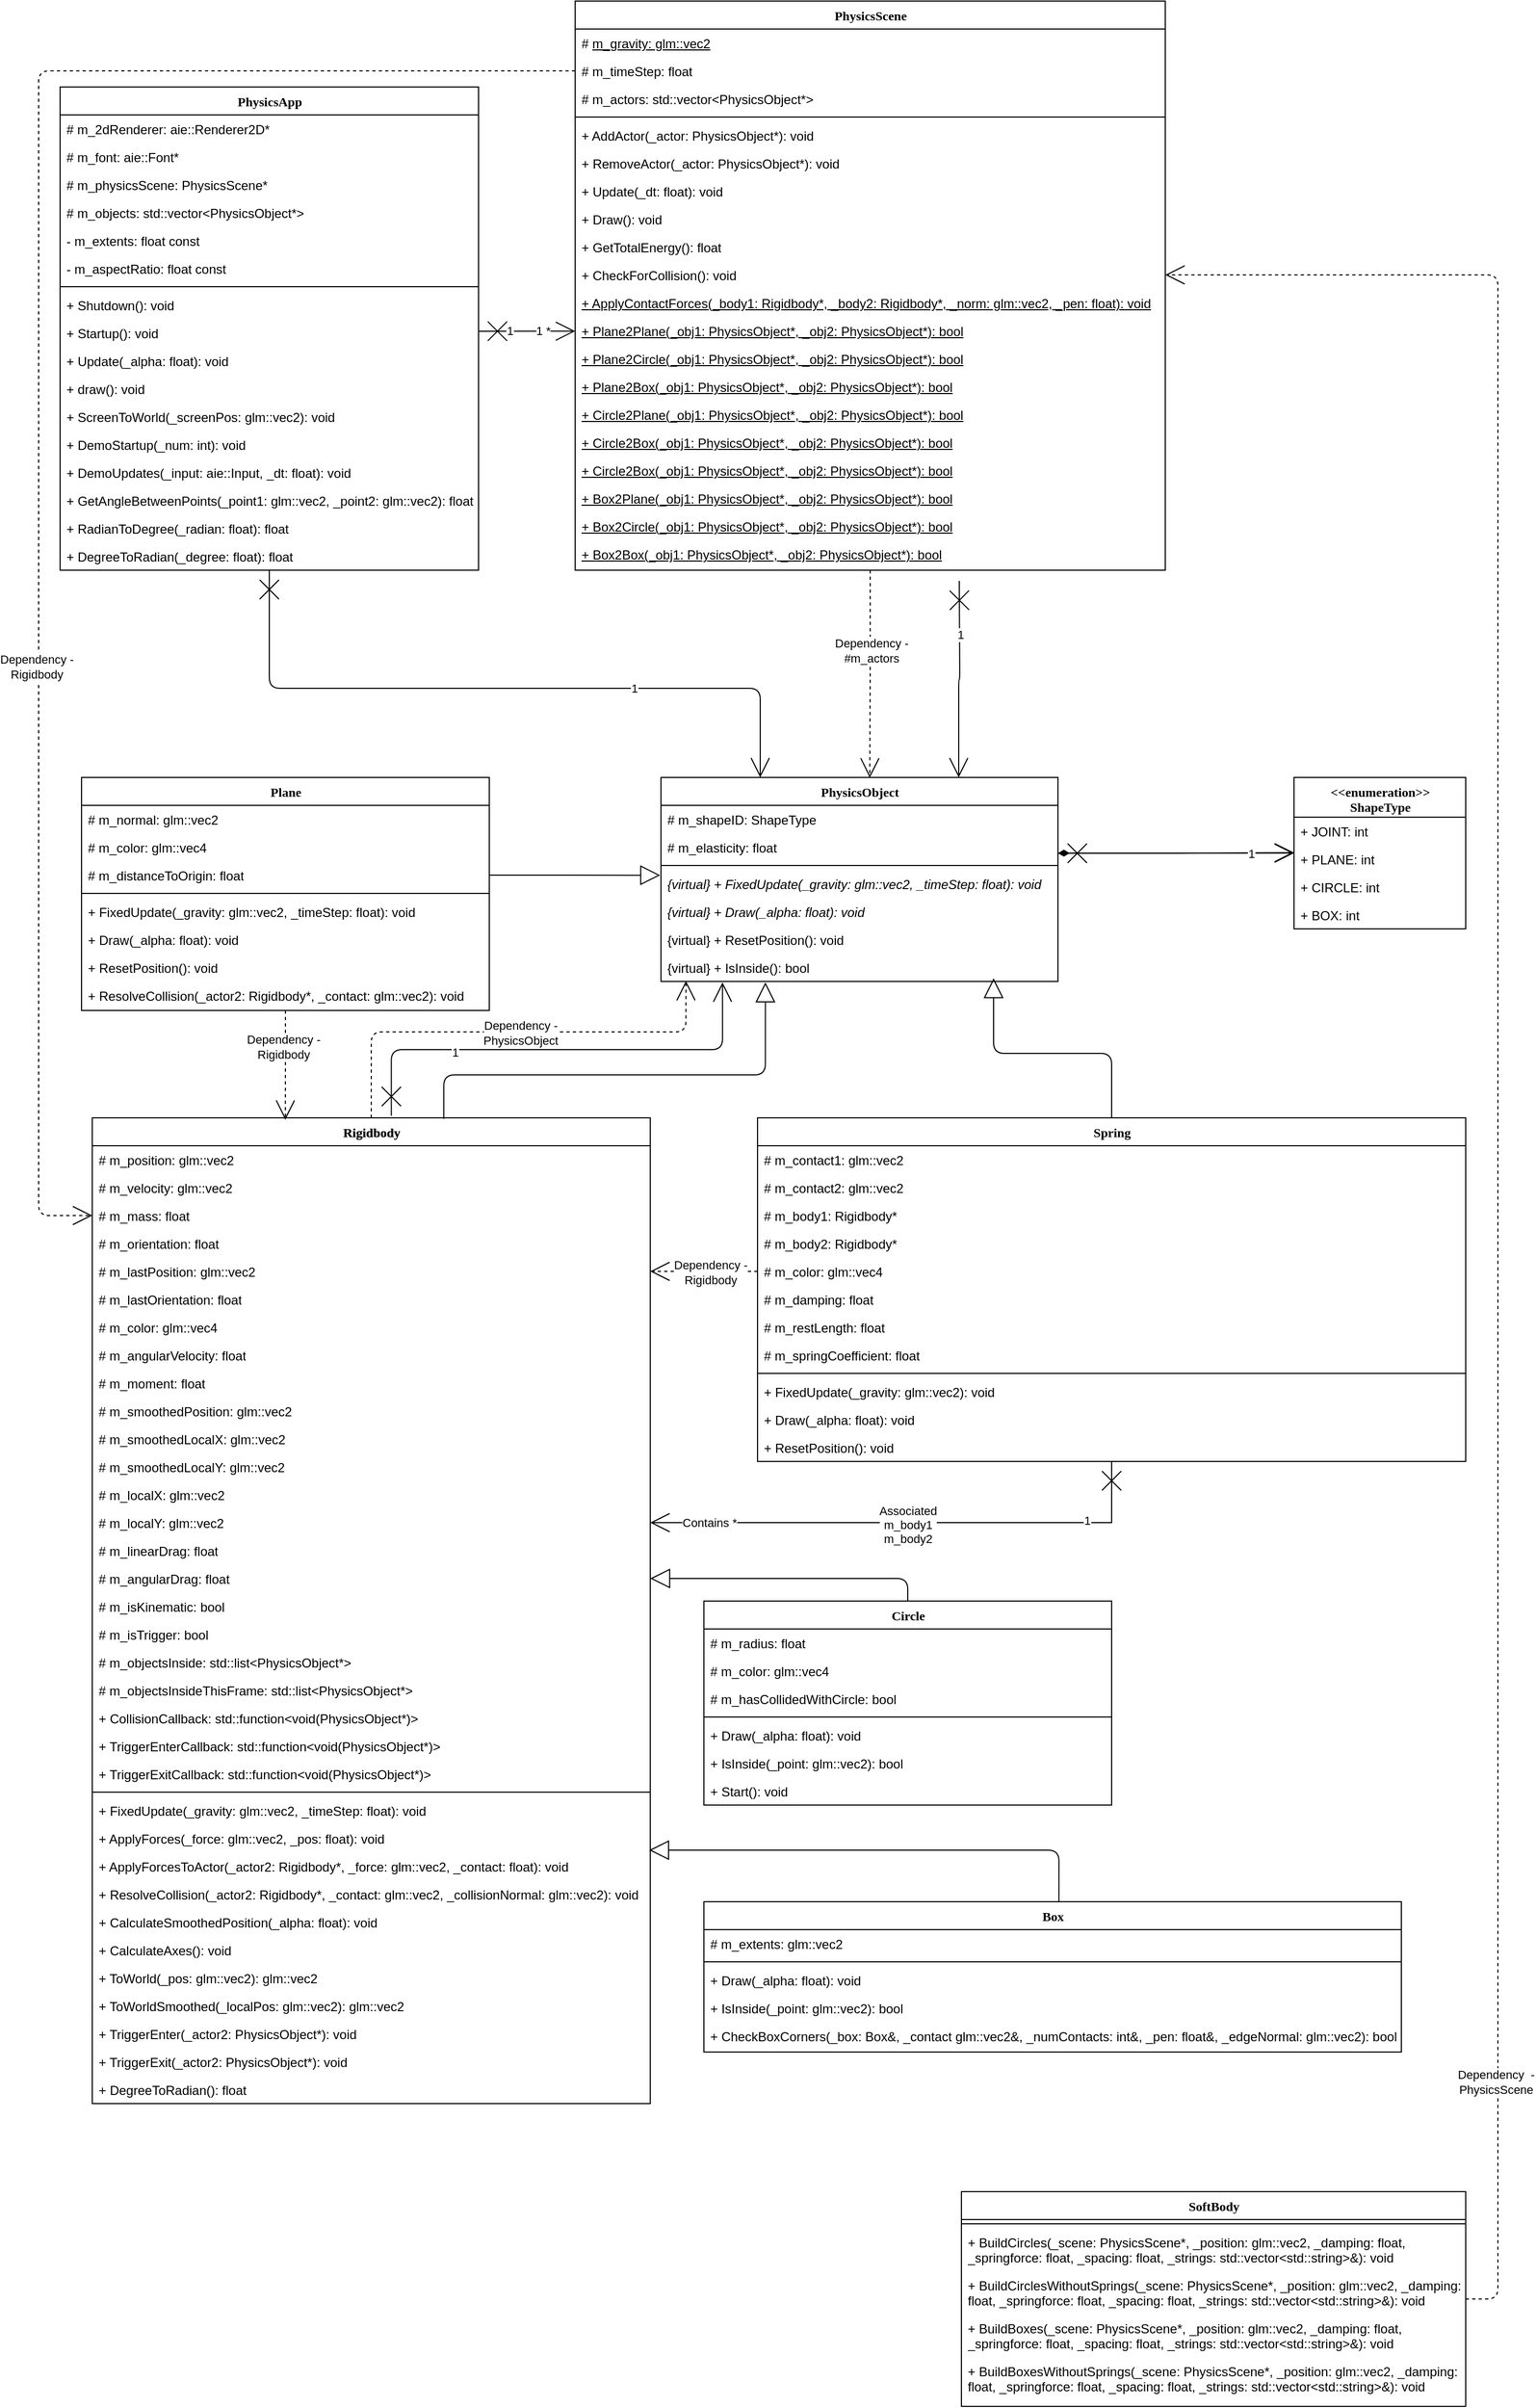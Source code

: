 <mxfile version="20.8.20" type="device"><diagram name="Page-1" id="9f46799a-70d6-7492-0946-bef42562c5a5"><mxGraphModel dx="1793" dy="1724" grid="1" gridSize="10" guides="1" tooltips="1" connect="1" arrows="1" fold="1" page="1" pageScale="1" pageWidth="1100" pageHeight="850" background="none" math="0" shadow="0"><root><mxCell id="0"/><mxCell id="1" parent="0"/><mxCell id="78961159f06e98e8-95" value="Rigidbody" style="swimlane;html=1;fontStyle=1;align=center;verticalAlign=top;childLayout=stackLayout;horizontal=1;startSize=26;horizontalStack=0;resizeParent=1;resizeLast=0;collapsible=1;marginBottom=0;swimlaneFillColor=#ffffff;rounded=0;shadow=0;comic=0;labelBackgroundColor=none;strokeWidth=1;fillColor=none;fontFamily=Verdana;fontSize=12" parent="1" vertex="1"><mxGeometry x="230" y="400" width="520" height="528" as="geometry"/></mxCell><mxCell id="78961159f06e98e8-96" value="~ m_position: glm::vec2" style="text;html=1;strokeColor=none;fillColor=none;align=left;verticalAlign=top;spacingLeft=4;spacingRight=4;whiteSpace=wrap;overflow=hidden;rotatable=0;points=[[0,0.5],[1,0.5]];portConstraint=eastwest;" parent="78961159f06e98e8-95" vertex="1"><mxGeometry y="26" width="520" height="26" as="geometry"/></mxCell><mxCell id="vgx8Dgqh9hTY-17X2NL--11" value="~ m_velocity: glm::vec2" style="text;html=1;strokeColor=none;fillColor=none;align=left;verticalAlign=top;spacingLeft=4;spacingRight=4;whiteSpace=wrap;overflow=hidden;rotatable=0;points=[[0,0.5],[1,0.5]];portConstraint=eastwest;" parent="78961159f06e98e8-95" vertex="1"><mxGeometry y="52" width="520" height="26" as="geometry"/></mxCell><mxCell id="vgx8Dgqh9hTY-17X2NL--12" value="~ m_mass: float" style="text;html=1;strokeColor=none;fillColor=none;align=left;verticalAlign=top;spacingLeft=4;spacingRight=4;whiteSpace=wrap;overflow=hidden;rotatable=0;points=[[0,0.5],[1,0.5]];portConstraint=eastwest;" parent="78961159f06e98e8-95" vertex="1"><mxGeometry y="78" width="520" height="26" as="geometry"/></mxCell><mxCell id="vgx8Dgqh9hTY-17X2NL--14" value="~ m_orientation: float" style="text;html=1;strokeColor=none;fillColor=none;align=left;verticalAlign=top;spacingLeft=4;spacingRight=4;whiteSpace=wrap;overflow=hidden;rotatable=0;points=[[0,0.5],[1,0.5]];portConstraint=eastwest;" parent="78961159f06e98e8-95" vertex="1"><mxGeometry y="104" width="520" height="26" as="geometry"/></mxCell><mxCell id="vgx8Dgqh9hTY-17X2NL--13" value="~ m_lastPosition: float" style="text;html=1;strokeColor=none;fillColor=none;align=left;verticalAlign=top;spacingLeft=4;spacingRight=4;whiteSpace=wrap;overflow=hidden;rotatable=0;points=[[0,0.5],[1,0.5]];portConstraint=eastwest;" parent="78961159f06e98e8-95" vertex="1"><mxGeometry y="130" width="520" height="26" as="geometry"/></mxCell><mxCell id="vgx8Dgqh9hTY-17X2NL--15" value="~ m_lastOrientation: float" style="text;html=1;strokeColor=none;fillColor=none;align=left;verticalAlign=top;spacingLeft=4;spacingRight=4;whiteSpace=wrap;overflow=hidden;rotatable=0;points=[[0,0.5],[1,0.5]];portConstraint=eastwest;" parent="78961159f06e98e8-95" vertex="1"><mxGeometry y="156" width="520" height="26" as="geometry"/></mxCell><mxCell id="vgx8Dgqh9hTY-17X2NL--16" value="~ m_color: glm::vec4" style="text;html=1;strokeColor=none;fillColor=none;align=left;verticalAlign=top;spacingLeft=4;spacingRight=4;whiteSpace=wrap;overflow=hidden;rotatable=0;points=[[0,0.5],[1,0.5]];portConstraint=eastwest;" parent="78961159f06e98e8-95" vertex="1"><mxGeometry y="182" width="520" height="26" as="geometry"/></mxCell><mxCell id="vgx8Dgqh9hTY-17X2NL--17" value="~ m_angularVelocity: float" style="text;html=1;strokeColor=none;fillColor=none;align=left;verticalAlign=top;spacingLeft=4;spacingRight=4;whiteSpace=wrap;overflow=hidden;rotatable=0;points=[[0,0.5],[1,0.5]];portConstraint=eastwest;" parent="78961159f06e98e8-95" vertex="1"><mxGeometry y="208" width="520" height="26" as="geometry"/></mxCell><mxCell id="vgx8Dgqh9hTY-17X2NL--18" value="~ m_moment: float" style="text;html=1;strokeColor=none;fillColor=none;align=left;verticalAlign=top;spacingLeft=4;spacingRight=4;whiteSpace=wrap;overflow=hidden;rotatable=0;points=[[0,0.5],[1,0.5]];portConstraint=eastwest;" parent="78961159f06e98e8-95" vertex="1"><mxGeometry y="234" width="520" height="26" as="geometry"/></mxCell><mxCell id="vgx8Dgqh9hTY-17X2NL--19" value="~ m_smoothedPosition: glm::vec2" style="text;html=1;strokeColor=none;fillColor=none;align=left;verticalAlign=top;spacingLeft=4;spacingRight=4;whiteSpace=wrap;overflow=hidden;rotatable=0;points=[[0,0.5],[1,0.5]];portConstraint=eastwest;" parent="78961159f06e98e8-95" vertex="1"><mxGeometry y="260" width="520" height="26" as="geometry"/></mxCell><mxCell id="vgx8Dgqh9hTY-17X2NL--21" value="~ m_smoothedLocalX: glm::vec2" style="text;html=1;strokeColor=none;fillColor=none;align=left;verticalAlign=top;spacingLeft=4;spacingRight=4;whiteSpace=wrap;overflow=hidden;rotatable=0;points=[[0,0.5],[1,0.5]];portConstraint=eastwest;" parent="78961159f06e98e8-95" vertex="1"><mxGeometry y="286" width="520" height="26" as="geometry"/></mxCell><mxCell id="vgx8Dgqh9hTY-17X2NL--20" value="~ m_smoothedLocalY: glm::vec2" style="text;html=1;strokeColor=none;fillColor=none;align=left;verticalAlign=top;spacingLeft=4;spacingRight=4;whiteSpace=wrap;overflow=hidden;rotatable=0;points=[[0,0.5],[1,0.5]];portConstraint=eastwest;" parent="78961159f06e98e8-95" vertex="1"><mxGeometry y="312" width="520" height="26" as="geometry"/></mxCell><mxCell id="vgx8Dgqh9hTY-17X2NL--22" value="~ m_localX: glm::vec2" style="text;html=1;strokeColor=none;fillColor=none;align=left;verticalAlign=top;spacingLeft=4;spacingRight=4;whiteSpace=wrap;overflow=hidden;rotatable=0;points=[[0,0.5],[1,0.5]];portConstraint=eastwest;" parent="78961159f06e98e8-95" vertex="1"><mxGeometry y="338" width="520" height="26" as="geometry"/></mxCell><mxCell id="vgx8Dgqh9hTY-17X2NL--23" value="~ m_localY: glm::vec2" style="text;html=1;strokeColor=none;fillColor=none;align=left;verticalAlign=top;spacingLeft=4;spacingRight=4;whiteSpace=wrap;overflow=hidden;rotatable=0;points=[[0,0.5],[1,0.5]];portConstraint=eastwest;" parent="78961159f06e98e8-95" vertex="1"><mxGeometry y="364" width="520" height="26" as="geometry"/></mxCell><mxCell id="78961159f06e98e8-103" value="" style="line;html=1;strokeWidth=1;fillColor=none;align=left;verticalAlign=middle;spacingTop=-1;spacingLeft=3;spacingRight=3;rotatable=0;labelPosition=right;points=[];portConstraint=eastwest;" parent="78961159f06e98e8-95" vertex="1"><mxGeometry y="390" width="520" height="8" as="geometry"/></mxCell><mxCell id="78961159f06e98e8-104" value="+ FixedUpdate(_gravity: glm::vec2, _timeStep: float): void" style="text;html=1;strokeColor=none;fillColor=none;align=left;verticalAlign=top;spacingLeft=4;spacingRight=4;whiteSpace=wrap;overflow=hidden;rotatable=0;points=[[0,0.5],[1,0.5]];portConstraint=eastwest;" parent="78961159f06e98e8-95" vertex="1"><mxGeometry y="398" width="520" height="26" as="geometry"/></mxCell><mxCell id="vgx8Dgqh9hTY-17X2NL--24" value="+ ApplyForces(_force: glm::vec2, _pos: float): void" style="text;html=1;strokeColor=none;fillColor=none;align=left;verticalAlign=top;spacingLeft=4;spacingRight=4;whiteSpace=wrap;overflow=hidden;rotatable=0;points=[[0,0.5],[1,0.5]];portConstraint=eastwest;" parent="78961159f06e98e8-95" vertex="1"><mxGeometry y="424" width="520" height="26" as="geometry"/></mxCell><mxCell id="vgx8Dgqh9hTY-17X2NL--25" value="+ ResolveCollision(_actor2: Rigidbody*, _contact: glm::vec2, _collisionNormal: glm::vec2): void" style="text;html=1;strokeColor=none;fillColor=none;align=left;verticalAlign=top;spacingLeft=4;spacingRight=4;whiteSpace=wrap;overflow=hidden;rotatable=0;points=[[0,0.5],[1,0.5]];portConstraint=eastwest;" parent="78961159f06e98e8-95" vertex="1"><mxGeometry y="450" width="520" height="26" as="geometry"/></mxCell><mxCell id="vgx8Dgqh9hTY-17X2NL--26" value="+ CalculateSmoothedPosition(_alpha: float): void" style="text;html=1;strokeColor=none;fillColor=none;align=left;verticalAlign=top;spacingLeft=4;spacingRight=4;whiteSpace=wrap;overflow=hidden;rotatable=0;points=[[0,0.5],[1,0.5]];portConstraint=eastwest;" parent="78961159f06e98e8-95" vertex="1"><mxGeometry y="476" width="520" height="26" as="geometry"/></mxCell><mxCell id="vgx8Dgqh9hTY-17X2NL--27" value="+ CalculateAxes(): void" style="text;html=1;strokeColor=none;fillColor=none;align=left;verticalAlign=top;spacingLeft=4;spacingRight=4;whiteSpace=wrap;overflow=hidden;rotatable=0;points=[[0,0.5],[1,0.5]];portConstraint=eastwest;" parent="78961159f06e98e8-95" vertex="1"><mxGeometry y="502" width="520" height="26" as="geometry"/></mxCell><mxCell id="vgx8Dgqh9hTY-17X2NL--28" style="edgeStyle=elbowEdgeStyle;html=1;labelBackgroundColor=none;startFill=1;startSize=8;endArrow=open;endFill=0;endSize=16;fontFamily=Verdana;fontSize=12;elbow=vertical;startArrow=diamondThin;strokeWidth=1;" parent="1" source="vgx8Dgqh9hTY-17X2NL--29" target="vgx8Dgqh9hTY-17X2NL--35" edge="1"><mxGeometry relative="1" as="geometry"/></mxCell><mxCell id="vgx8Dgqh9hTY-17X2NL--29" value="PhysicsObject" style="swimlane;html=1;fontStyle=1;align=center;verticalAlign=top;childLayout=stackLayout;horizontal=1;startSize=26;horizontalStack=0;resizeParent=1;resizeLast=0;collapsible=1;marginBottom=0;swimlaneFillColor=#ffffff;rounded=0;shadow=0;comic=0;labelBackgroundColor=none;strokeWidth=1;fillColor=none;fontFamily=Verdana;fontSize=12" parent="1" vertex="1"><mxGeometry x="760" y="83" width="370" height="190" as="geometry"/></mxCell><mxCell id="vgx8Dgqh9hTY-17X2NL--30" value="# m_shapeID: ShapeType" style="text;html=1;strokeColor=none;fillColor=none;align=left;verticalAlign=top;spacingLeft=4;spacingRight=4;whiteSpace=wrap;overflow=hidden;rotatable=0;points=[[0,0.5],[1,0.5]];portConstraint=eastwest;" parent="vgx8Dgqh9hTY-17X2NL--29" vertex="1"><mxGeometry y="26" width="370" height="26" as="geometry"/></mxCell><mxCell id="gHMdD5WKiRiAcKsnFc5O-2" value="# m_elasticity: float" style="text;html=1;strokeColor=none;fillColor=none;align=left;verticalAlign=top;spacingLeft=4;spacingRight=4;whiteSpace=wrap;overflow=hidden;rotatable=0;points=[[0,0.5],[1,0.5]];portConstraint=eastwest;" parent="vgx8Dgqh9hTY-17X2NL--29" vertex="1"><mxGeometry y="52" width="370" height="26" as="geometry"/></mxCell><mxCell id="vgx8Dgqh9hTY-17X2NL--31" value="" style="line;html=1;strokeWidth=1;fillColor=none;align=left;verticalAlign=middle;spacingTop=-1;spacingLeft=3;spacingRight=3;rotatable=0;labelPosition=right;points=[];portConstraint=eastwest;" parent="vgx8Dgqh9hTY-17X2NL--29" vertex="1"><mxGeometry y="78" width="370" height="8" as="geometry"/></mxCell><mxCell id="vgx8Dgqh9hTY-17X2NL--32" value="&lt;i&gt;{virtual} + FixedUpdate(_gravity: glm::vec2, _timeStep: float): void&lt;/i&gt;" style="text;html=1;strokeColor=none;fillColor=none;align=left;verticalAlign=top;spacingLeft=4;spacingRight=4;whiteSpace=wrap;overflow=hidden;rotatable=0;points=[[0,0.5],[1,0.5]];portConstraint=eastwest;" parent="vgx8Dgqh9hTY-17X2NL--29" vertex="1"><mxGeometry y="86" width="370" height="26" as="geometry"/></mxCell><mxCell id="vgx8Dgqh9hTY-17X2NL--33" value="&lt;i&gt;{virtual} + Draw(_alpha: float): void&lt;/i&gt;" style="text;html=1;strokeColor=none;fillColor=none;align=left;verticalAlign=top;spacingLeft=4;spacingRight=4;whiteSpace=wrap;overflow=hidden;rotatable=0;points=[[0,0.5],[1,0.5]];portConstraint=eastwest;" parent="vgx8Dgqh9hTY-17X2NL--29" vertex="1"><mxGeometry y="112" width="370" height="26" as="geometry"/></mxCell><mxCell id="vgx8Dgqh9hTY-17X2NL--34" value="{virtual} + ResetPosition(): void" style="text;html=1;strokeColor=none;fillColor=none;align=left;verticalAlign=top;spacingLeft=4;spacingRight=4;whiteSpace=wrap;overflow=hidden;rotatable=0;points=[[0,0.5],[1,0.5]];portConstraint=eastwest;" parent="vgx8Dgqh9hTY-17X2NL--29" vertex="1"><mxGeometry y="138" width="370" height="26" as="geometry"/></mxCell><mxCell id="gHMdD5WKiRiAcKsnFc5O-1" value="{virtual} + IsInside(): bool" style="text;html=1;strokeColor=none;fillColor=none;align=left;verticalAlign=top;spacingLeft=4;spacingRight=4;whiteSpace=wrap;overflow=hidden;rotatable=0;points=[[0,0.5],[1,0.5]];portConstraint=eastwest;" parent="vgx8Dgqh9hTY-17X2NL--29" vertex="1"><mxGeometry y="164" width="370" height="26" as="geometry"/></mxCell><mxCell id="vgx8Dgqh9hTY-17X2NL--35" value="&amp;lt;&amp;lt;enumeration&amp;gt;&amp;gt;&lt;br&gt;ShapeType" style="swimlane;html=1;fontStyle=1;align=center;verticalAlign=top;childLayout=stackLayout;horizontal=1;startSize=37;horizontalStack=0;resizeParent=1;resizeLast=0;collapsible=1;marginBottom=0;swimlaneFillColor=#ffffff;rounded=0;shadow=0;comic=0;labelBackgroundColor=none;strokeWidth=1;fillColor=none;fontFamily=Verdana;fontSize=12" parent="1" vertex="1"><mxGeometry x="1350" y="83" width="160" height="141" as="geometry"/></mxCell><mxCell id="gHMdD5WKiRiAcKsnFc5O-3" value="+ JOINT: int" style="text;html=1;strokeColor=none;fillColor=none;align=left;verticalAlign=top;spacingLeft=4;spacingRight=4;whiteSpace=wrap;overflow=hidden;rotatable=0;points=[[0,0.5],[1,0.5]];portConstraint=eastwest;" parent="vgx8Dgqh9hTY-17X2NL--35" vertex="1"><mxGeometry y="37" width="160" height="26" as="geometry"/></mxCell><mxCell id="vgx8Dgqh9hTY-17X2NL--36" value="+ PLANE: int" style="text;html=1;strokeColor=none;fillColor=none;align=left;verticalAlign=top;spacingLeft=4;spacingRight=4;whiteSpace=wrap;overflow=hidden;rotatable=0;points=[[0,0.5],[1,0.5]];portConstraint=eastwest;" parent="vgx8Dgqh9hTY-17X2NL--35" vertex="1"><mxGeometry y="63" width="160" height="26" as="geometry"/></mxCell><mxCell id="vgx8Dgqh9hTY-17X2NL--37" value="+ CIRCLE: int" style="text;html=1;strokeColor=none;fillColor=none;align=left;verticalAlign=top;spacingLeft=4;spacingRight=4;whiteSpace=wrap;overflow=hidden;rotatable=0;points=[[0,0.5],[1,0.5]];portConstraint=eastwest;" parent="vgx8Dgqh9hTY-17X2NL--35" vertex="1"><mxGeometry y="89" width="160" height="26" as="geometry"/></mxCell><mxCell id="vgx8Dgqh9hTY-17X2NL--38" value="+ BOX: int" style="text;html=1;strokeColor=none;fillColor=none;align=left;verticalAlign=top;spacingLeft=4;spacingRight=4;whiteSpace=wrap;overflow=hidden;rotatable=0;points=[[0,0.5],[1,0.5]];portConstraint=eastwest;" parent="vgx8Dgqh9hTY-17X2NL--35" vertex="1"><mxGeometry y="115" width="160" height="26" as="geometry"/></mxCell><mxCell id="FRd6mcOKhUMc4I8jyc5H-4" style="edgeStyle=orthogonalEdgeStyle;rounded=0;orthogonalLoop=1;jettySize=auto;html=1;entryX=0.346;entryY=0.002;entryDx=0;entryDy=0;entryPerimeter=0;endArrow=open;endFill=0;startSize=16;endSize=16;dashed=1;" edge="1" parent="1" source="vgx8Dgqh9hTY-17X2NL--40" target="vgx8Dgqh9hTY-17X2NL--50"><mxGeometry relative="1" as="geometry"/></mxCell><mxCell id="FRd6mcOKhUMc4I8jyc5H-31" value="Dependency -&lt;br&gt;Rigidbody" style="edgeLabel;html=1;align=center;verticalAlign=middle;resizable=0;points=[];" vertex="1" connectable="0" parent="FRd6mcOKhUMc4I8jyc5H-4"><mxGeometry x="-0.235" y="-2" relative="1" as="geometry"><mxPoint y="-5" as="offset"/></mxGeometry></mxCell><mxCell id="vgx8Dgqh9hTY-17X2NL--40" value="Plane" style="swimlane;html=1;fontStyle=1;align=center;verticalAlign=top;childLayout=stackLayout;horizontal=1;startSize=26;horizontalStack=0;resizeParent=1;resizeLast=0;collapsible=1;marginBottom=0;swimlaneFillColor=#ffffff;rounded=0;shadow=0;comic=0;labelBackgroundColor=none;strokeWidth=1;fillColor=none;fontFamily=Verdana;fontSize=12" parent="1" vertex="1"><mxGeometry x="220" y="83" width="380" height="217" as="geometry"/></mxCell><mxCell id="vgx8Dgqh9hTY-17X2NL--41" value="#&amp;nbsp;m_normal: glm::vec2" style="text;html=1;strokeColor=none;fillColor=none;align=left;verticalAlign=top;spacingLeft=4;spacingRight=4;whiteSpace=wrap;overflow=hidden;rotatable=0;points=[[0,0.5],[1,0.5]];portConstraint=eastwest;" parent="vgx8Dgqh9hTY-17X2NL--40" vertex="1"><mxGeometry y="26" width="380" height="26" as="geometry"/></mxCell><mxCell id="vgx8Dgqh9hTY-17X2NL--42" value="#&amp;nbsp;m_color: glm::vec4" style="text;html=1;strokeColor=none;fillColor=none;align=left;verticalAlign=top;spacingLeft=4;spacingRight=4;whiteSpace=wrap;overflow=hidden;rotatable=0;points=[[0,0.5],[1,0.5]];portConstraint=eastwest;" parent="vgx8Dgqh9hTY-17X2NL--40" vertex="1"><mxGeometry y="52" width="380" height="26" as="geometry"/></mxCell><mxCell id="vgx8Dgqh9hTY-17X2NL--43" value="#&amp;nbsp;m_distanceToOrigin: float" style="text;html=1;strokeColor=none;fillColor=none;align=left;verticalAlign=top;spacingLeft=4;spacingRight=4;whiteSpace=wrap;overflow=hidden;rotatable=0;points=[[0,0.5],[1,0.5]];portConstraint=eastwest;" parent="vgx8Dgqh9hTY-17X2NL--40" vertex="1"><mxGeometry y="78" width="380" height="26" as="geometry"/></mxCell><mxCell id="vgx8Dgqh9hTY-17X2NL--44" value="" style="line;html=1;strokeWidth=1;fillColor=none;align=left;verticalAlign=middle;spacingTop=-1;spacingLeft=3;spacingRight=3;rotatable=0;labelPosition=right;points=[];portConstraint=eastwest;" parent="vgx8Dgqh9hTY-17X2NL--40" vertex="1"><mxGeometry y="104" width="380" height="8" as="geometry"/></mxCell><mxCell id="gHMdD5WKiRiAcKsnFc5O-56" value="+ FixedUpdate(_gravity: glm::vec2, _timeStep: float): void" style="text;html=1;strokeColor=none;fillColor=none;align=left;verticalAlign=top;spacingLeft=4;spacingRight=4;whiteSpace=wrap;overflow=hidden;rotatable=0;points=[[0,0.5],[1,0.5]];portConstraint=eastwest;" parent="vgx8Dgqh9hTY-17X2NL--40" vertex="1"><mxGeometry y="112" width="380" height="26" as="geometry"/></mxCell><mxCell id="gHMdD5WKiRiAcKsnFc5O-57" value="+ Draw(_alpha: float): void" style="text;html=1;strokeColor=none;fillColor=none;align=left;verticalAlign=top;spacingLeft=4;spacingRight=4;whiteSpace=wrap;overflow=hidden;rotatable=0;points=[[0,0.5],[1,0.5]];portConstraint=eastwest;" parent="vgx8Dgqh9hTY-17X2NL--40" vertex="1"><mxGeometry y="138" width="380" height="26" as="geometry"/></mxCell><mxCell id="gHMdD5WKiRiAcKsnFc5O-58" value="+ ResetPosition(): void" style="text;html=1;strokeColor=none;fillColor=none;align=left;verticalAlign=top;spacingLeft=4;spacingRight=4;whiteSpace=wrap;overflow=hidden;rotatable=0;points=[[0,0.5],[1,0.5]];portConstraint=eastwest;" parent="vgx8Dgqh9hTY-17X2NL--40" vertex="1"><mxGeometry y="164" width="380" height="26" as="geometry"/></mxCell><mxCell id="gHMdD5WKiRiAcKsnFc5O-59" value="+ ResolveCollision(_actor2: Rigidbody*, _contact: glm::vec2): void" style="text;html=1;strokeColor=none;fillColor=none;align=left;verticalAlign=top;spacingLeft=4;spacingRight=4;whiteSpace=wrap;overflow=hidden;rotatable=0;points=[[0,0.5],[1,0.5]];portConstraint=eastwest;" parent="vgx8Dgqh9hTY-17X2NL--40" vertex="1"><mxGeometry y="190" width="380" height="26" as="geometry"/></mxCell><mxCell id="FRd6mcOKhUMc4I8jyc5H-35" style="edgeStyle=orthogonalEdgeStyle;rounded=1;orthogonalLoop=1;jettySize=auto;html=1;entryX=0.063;entryY=0.981;entryDx=0;entryDy=0;entryPerimeter=0;dashed=1;strokeWidth=1;startArrow=none;startFill=0;endArrow=open;endFill=0;startSize=16;endSize=16;" edge="1" parent="1" source="vgx8Dgqh9hTY-17X2NL--50" target="gHMdD5WKiRiAcKsnFc5O-1"><mxGeometry relative="1" as="geometry"><Array as="points"><mxPoint x="490" y="320"/><mxPoint x="783" y="320"/></Array></mxGeometry></mxCell><mxCell id="FRd6mcOKhUMc4I8jyc5H-36" value="Dependency -&lt;br&gt;PhysicsObject" style="edgeLabel;html=1;align=center;verticalAlign=middle;resizable=0;points=[];" vertex="1" connectable="0" parent="FRd6mcOKhUMc4I8jyc5H-35"><mxGeometry x="0.038" y="-1" relative="1" as="geometry"><mxPoint as="offset"/></mxGeometry></mxCell><mxCell id="FRd6mcOKhUMc4I8jyc5H-37" style="edgeStyle=orthogonalEdgeStyle;rounded=1;orthogonalLoop=1;jettySize=auto;html=1;entryX=0.155;entryY=1.033;entryDx=0;entryDy=0;entryPerimeter=0;strokeWidth=1;startArrow=cross;startFill=0;endArrow=open;endFill=0;startSize=16;endSize=16;exitX=0.536;exitY=-0.002;exitDx=0;exitDy=0;exitPerimeter=0;" edge="1" parent="1" source="vgx8Dgqh9hTY-17X2NL--50" target="gHMdD5WKiRiAcKsnFc5O-1"><mxGeometry relative="1" as="geometry"><mxPoint x="510" y="390" as="sourcePoint"/></mxGeometry></mxCell><mxCell id="FRd6mcOKhUMc4I8jyc5H-39" value="1" style="edgeLabel;html=1;align=center;verticalAlign=middle;resizable=0;points=[];" vertex="1" connectable="0" parent="FRd6mcOKhUMc4I8jyc5H-37"><mxGeometry x="-0.442" y="-2" relative="1" as="geometry"><mxPoint as="offset"/></mxGeometry></mxCell><mxCell id="FRd6mcOKhUMc4I8jyc5H-40" style="edgeStyle=orthogonalEdgeStyle;rounded=1;orthogonalLoop=1;jettySize=auto;html=1;entryX=0.263;entryY=1.033;entryDx=0;entryDy=0;entryPerimeter=0;strokeWidth=1;startArrow=none;startFill=0;endArrow=block;endFill=0;startSize=16;endSize=16;exitX=0.63;exitY=0.001;exitDx=0;exitDy=0;exitPerimeter=0;" edge="1" parent="1" source="vgx8Dgqh9hTY-17X2NL--50" target="gHMdD5WKiRiAcKsnFc5O-1"><mxGeometry relative="1" as="geometry"><Array as="points"><mxPoint x="558" y="360"/><mxPoint x="857" y="360"/></Array></mxGeometry></mxCell><mxCell id="vgx8Dgqh9hTY-17X2NL--50" value="Rigidbody" style="swimlane;html=1;fontStyle=1;align=center;verticalAlign=top;childLayout=stackLayout;horizontal=1;startSize=26;horizontalStack=0;resizeParent=1;resizeLast=0;collapsible=1;marginBottom=0;swimlaneFillColor=#ffffff;rounded=0;shadow=0;comic=0;labelBackgroundColor=none;strokeWidth=1;fillColor=none;fontFamily=Verdana;fontSize=12" parent="1" vertex="1"><mxGeometry x="230" y="400" width="520" height="918" as="geometry"/></mxCell><mxCell id="vgx8Dgqh9hTY-17X2NL--51" value="# m_position: glm::vec2" style="text;html=1;strokeColor=none;fillColor=none;align=left;verticalAlign=top;spacingLeft=4;spacingRight=4;whiteSpace=wrap;overflow=hidden;rotatable=0;points=[[0,0.5],[1,0.5]];portConstraint=eastwest;" parent="vgx8Dgqh9hTY-17X2NL--50" vertex="1"><mxGeometry y="26" width="520" height="26" as="geometry"/></mxCell><mxCell id="vgx8Dgqh9hTY-17X2NL--52" value="# m_velocity: glm::vec2" style="text;html=1;strokeColor=none;fillColor=none;align=left;verticalAlign=top;spacingLeft=4;spacingRight=4;whiteSpace=wrap;overflow=hidden;rotatable=0;points=[[0,0.5],[1,0.5]];portConstraint=eastwest;" parent="vgx8Dgqh9hTY-17X2NL--50" vertex="1"><mxGeometry y="52" width="520" height="26" as="geometry"/></mxCell><mxCell id="vgx8Dgqh9hTY-17X2NL--53" value="# m_mass: float" style="text;html=1;strokeColor=none;fillColor=none;align=left;verticalAlign=top;spacingLeft=4;spacingRight=4;whiteSpace=wrap;overflow=hidden;rotatable=0;points=[[0,0.5],[1,0.5]];portConstraint=eastwest;" parent="vgx8Dgqh9hTY-17X2NL--50" vertex="1"><mxGeometry y="78" width="520" height="26" as="geometry"/></mxCell><mxCell id="vgx8Dgqh9hTY-17X2NL--54" value="# m_orientation: float" style="text;html=1;strokeColor=none;fillColor=none;align=left;verticalAlign=top;spacingLeft=4;spacingRight=4;whiteSpace=wrap;overflow=hidden;rotatable=0;points=[[0,0.5],[1,0.5]];portConstraint=eastwest;" parent="vgx8Dgqh9hTY-17X2NL--50" vertex="1"><mxGeometry y="104" width="520" height="26" as="geometry"/></mxCell><mxCell id="vgx8Dgqh9hTY-17X2NL--55" value="# m_lastPosition: glm::vec2" style="text;html=1;strokeColor=none;fillColor=none;align=left;verticalAlign=top;spacingLeft=4;spacingRight=4;whiteSpace=wrap;overflow=hidden;rotatable=0;points=[[0,0.5],[1,0.5]];portConstraint=eastwest;" parent="vgx8Dgqh9hTY-17X2NL--50" vertex="1"><mxGeometry y="130" width="520" height="26" as="geometry"/></mxCell><mxCell id="vgx8Dgqh9hTY-17X2NL--56" value="# m_lastOrientation: float" style="text;html=1;strokeColor=none;fillColor=none;align=left;verticalAlign=top;spacingLeft=4;spacingRight=4;whiteSpace=wrap;overflow=hidden;rotatable=0;points=[[0,0.5],[1,0.5]];portConstraint=eastwest;" parent="vgx8Dgqh9hTY-17X2NL--50" vertex="1"><mxGeometry y="156" width="520" height="26" as="geometry"/></mxCell><mxCell id="vgx8Dgqh9hTY-17X2NL--57" value="# m_color: glm::vec4" style="text;html=1;strokeColor=none;fillColor=none;align=left;verticalAlign=top;spacingLeft=4;spacingRight=4;whiteSpace=wrap;overflow=hidden;rotatable=0;points=[[0,0.5],[1,0.5]];portConstraint=eastwest;" parent="vgx8Dgqh9hTY-17X2NL--50" vertex="1"><mxGeometry y="182" width="520" height="26" as="geometry"/></mxCell><mxCell id="vgx8Dgqh9hTY-17X2NL--58" value="# m_angularVelocity: float" style="text;html=1;strokeColor=none;fillColor=none;align=left;verticalAlign=top;spacingLeft=4;spacingRight=4;whiteSpace=wrap;overflow=hidden;rotatable=0;points=[[0,0.5],[1,0.5]];portConstraint=eastwest;" parent="vgx8Dgqh9hTY-17X2NL--50" vertex="1"><mxGeometry y="208" width="520" height="26" as="geometry"/></mxCell><mxCell id="vgx8Dgqh9hTY-17X2NL--59" value="# m_moment: float" style="text;html=1;strokeColor=none;fillColor=none;align=left;verticalAlign=top;spacingLeft=4;spacingRight=4;whiteSpace=wrap;overflow=hidden;rotatable=0;points=[[0,0.5],[1,0.5]];portConstraint=eastwest;" parent="vgx8Dgqh9hTY-17X2NL--50" vertex="1"><mxGeometry y="234" width="520" height="26" as="geometry"/></mxCell><mxCell id="vgx8Dgqh9hTY-17X2NL--60" value="# m_smoothedPosition: glm::vec2" style="text;html=1;strokeColor=none;fillColor=none;align=left;verticalAlign=top;spacingLeft=4;spacingRight=4;whiteSpace=wrap;overflow=hidden;rotatable=0;points=[[0,0.5],[1,0.5]];portConstraint=eastwest;" parent="vgx8Dgqh9hTY-17X2NL--50" vertex="1"><mxGeometry y="260" width="520" height="26" as="geometry"/></mxCell><mxCell id="vgx8Dgqh9hTY-17X2NL--61" value="# m_smoothedLocalX: glm::vec2" style="text;html=1;strokeColor=none;fillColor=none;align=left;verticalAlign=top;spacingLeft=4;spacingRight=4;whiteSpace=wrap;overflow=hidden;rotatable=0;points=[[0,0.5],[1,0.5]];portConstraint=eastwest;" parent="vgx8Dgqh9hTY-17X2NL--50" vertex="1"><mxGeometry y="286" width="520" height="26" as="geometry"/></mxCell><mxCell id="vgx8Dgqh9hTY-17X2NL--62" value="# m_smoothedLocalY: glm::vec2" style="text;html=1;strokeColor=none;fillColor=none;align=left;verticalAlign=top;spacingLeft=4;spacingRight=4;whiteSpace=wrap;overflow=hidden;rotatable=0;points=[[0,0.5],[1,0.5]];portConstraint=eastwest;" parent="vgx8Dgqh9hTY-17X2NL--50" vertex="1"><mxGeometry y="312" width="520" height="26" as="geometry"/></mxCell><mxCell id="vgx8Dgqh9hTY-17X2NL--63" value="# m_localX: glm::vec2" style="text;html=1;strokeColor=none;fillColor=none;align=left;verticalAlign=top;spacingLeft=4;spacingRight=4;whiteSpace=wrap;overflow=hidden;rotatable=0;points=[[0,0.5],[1,0.5]];portConstraint=eastwest;" parent="vgx8Dgqh9hTY-17X2NL--50" vertex="1"><mxGeometry y="338" width="520" height="26" as="geometry"/></mxCell><mxCell id="gHMdD5WKiRiAcKsnFc5O-4" value="# m_localY: glm::vec2" style="text;html=1;strokeColor=none;fillColor=none;align=left;verticalAlign=top;spacingLeft=4;spacingRight=4;whiteSpace=wrap;overflow=hidden;rotatable=0;points=[[0,0.5],[1,0.5]];portConstraint=eastwest;" parent="vgx8Dgqh9hTY-17X2NL--50" vertex="1"><mxGeometry y="364" width="520" height="26" as="geometry"/></mxCell><mxCell id="vgx8Dgqh9hTY-17X2NL--64" value="# m_linearDrag: float" style="text;html=1;strokeColor=none;fillColor=none;align=left;verticalAlign=top;spacingLeft=4;spacingRight=4;whiteSpace=wrap;overflow=hidden;rotatable=0;points=[[0,0.5],[1,0.5]];portConstraint=eastwest;" parent="vgx8Dgqh9hTY-17X2NL--50" vertex="1"><mxGeometry y="390" width="520" height="26" as="geometry"/></mxCell><mxCell id="gHMdD5WKiRiAcKsnFc5O-6" value="# m_angularDrag: float" style="text;html=1;strokeColor=none;fillColor=none;align=left;verticalAlign=top;spacingLeft=4;spacingRight=4;whiteSpace=wrap;overflow=hidden;rotatable=0;points=[[0,0.5],[1,0.5]];portConstraint=eastwest;" parent="vgx8Dgqh9hTY-17X2NL--50" vertex="1"><mxGeometry y="416" width="520" height="26" as="geometry"/></mxCell><mxCell id="gHMdD5WKiRiAcKsnFc5O-5" value="# m_isKinematic: bool" style="text;html=1;strokeColor=none;fillColor=none;align=left;verticalAlign=top;spacingLeft=4;spacingRight=4;whiteSpace=wrap;overflow=hidden;rotatable=0;points=[[0,0.5],[1,0.5]];portConstraint=eastwest;" parent="vgx8Dgqh9hTY-17X2NL--50" vertex="1"><mxGeometry y="442" width="520" height="26" as="geometry"/></mxCell><mxCell id="gHMdD5WKiRiAcKsnFc5O-7" value="# m_isTrigger: bool" style="text;html=1;strokeColor=none;fillColor=none;align=left;verticalAlign=top;spacingLeft=4;spacingRight=4;whiteSpace=wrap;overflow=hidden;rotatable=0;points=[[0,0.5],[1,0.5]];portConstraint=eastwest;" parent="vgx8Dgqh9hTY-17X2NL--50" vertex="1"><mxGeometry y="468" width="520" height="26" as="geometry"/></mxCell><mxCell id="gHMdD5WKiRiAcKsnFc5O-8" value="# m_objectsInside: std::list&amp;lt;PhysicsObject*&amp;gt;" style="text;html=1;strokeColor=none;fillColor=none;align=left;verticalAlign=top;spacingLeft=4;spacingRight=4;whiteSpace=wrap;overflow=hidden;rotatable=0;points=[[0,0.5],[1,0.5]];portConstraint=eastwest;" parent="vgx8Dgqh9hTY-17X2NL--50" vertex="1"><mxGeometry y="494" width="520" height="26" as="geometry"/></mxCell><mxCell id="gHMdD5WKiRiAcKsnFc5O-10" value="# m_objectsInsideThisFrame: std::list&amp;lt;PhysicsObject*&amp;gt;" style="text;html=1;strokeColor=none;fillColor=none;align=left;verticalAlign=top;spacingLeft=4;spacingRight=4;whiteSpace=wrap;overflow=hidden;rotatable=0;points=[[0,0.5],[1,0.5]];portConstraint=eastwest;" parent="vgx8Dgqh9hTY-17X2NL--50" vertex="1"><mxGeometry y="520" width="520" height="26" as="geometry"/></mxCell><mxCell id="gHMdD5WKiRiAcKsnFc5O-9" value="+ CollisionCallback: std::function&amp;lt;void(PhysicsObject*)&amp;gt;" style="text;html=1;strokeColor=none;fillColor=none;align=left;verticalAlign=top;spacingLeft=4;spacingRight=4;whiteSpace=wrap;overflow=hidden;rotatable=0;points=[[0,0.5],[1,0.5]];portConstraint=eastwest;" parent="vgx8Dgqh9hTY-17X2NL--50" vertex="1"><mxGeometry y="546" width="520" height="26" as="geometry"/></mxCell><mxCell id="gHMdD5WKiRiAcKsnFc5O-11" value="+ TriggerEnterCallback: std::function&amp;lt;void(PhysicsObject*)&amp;gt;" style="text;html=1;strokeColor=none;fillColor=none;align=left;verticalAlign=top;spacingLeft=4;spacingRight=4;whiteSpace=wrap;overflow=hidden;rotatable=0;points=[[0,0.5],[1,0.5]];portConstraint=eastwest;" parent="vgx8Dgqh9hTY-17X2NL--50" vertex="1"><mxGeometry y="572" width="520" height="26" as="geometry"/></mxCell><mxCell id="gHMdD5WKiRiAcKsnFc5O-12" value="+ TriggerExitCallback: std::function&amp;lt;void(PhysicsObject*)&amp;gt;" style="text;html=1;strokeColor=none;fillColor=none;align=left;verticalAlign=top;spacingLeft=4;spacingRight=4;whiteSpace=wrap;overflow=hidden;rotatable=0;points=[[0,0.5],[1,0.5]];portConstraint=eastwest;" parent="vgx8Dgqh9hTY-17X2NL--50" vertex="1"><mxGeometry y="598" width="520" height="26" as="geometry"/></mxCell><mxCell id="vgx8Dgqh9hTY-17X2NL--65" value="" style="line;html=1;strokeWidth=1;fillColor=none;align=left;verticalAlign=middle;spacingTop=-1;spacingLeft=3;spacingRight=3;rotatable=0;labelPosition=right;points=[];portConstraint=eastwest;" parent="vgx8Dgqh9hTY-17X2NL--50" vertex="1"><mxGeometry y="624" width="520" height="8" as="geometry"/></mxCell><mxCell id="vgx8Dgqh9hTY-17X2NL--66" value="+ FixedUpdate(_gravity: glm::vec2, _timeStep: float): void" style="text;html=1;strokeColor=none;fillColor=none;align=left;verticalAlign=top;spacingLeft=4;spacingRight=4;whiteSpace=wrap;overflow=hidden;rotatable=0;points=[[0,0.5],[1,0.5]];portConstraint=eastwest;" parent="vgx8Dgqh9hTY-17X2NL--50" vertex="1"><mxGeometry y="632" width="520" height="26" as="geometry"/></mxCell><mxCell id="vgx8Dgqh9hTY-17X2NL--67" value="+ ApplyForces(_force: glm::vec2, _pos: float): void" style="text;html=1;strokeColor=none;fillColor=none;align=left;verticalAlign=top;spacingLeft=4;spacingRight=4;whiteSpace=wrap;overflow=hidden;rotatable=0;points=[[0,0.5],[1,0.5]];portConstraint=eastwest;" parent="vgx8Dgqh9hTY-17X2NL--50" vertex="1"><mxGeometry y="658" width="520" height="26" as="geometry"/></mxCell><mxCell id="gHMdD5WKiRiAcKsnFc5O-18" value="+ ApplyForcesToActor(_actor2: Rigidbody*, _force: glm::vec2, _contact: float): void" style="text;html=1;strokeColor=none;fillColor=none;align=left;verticalAlign=top;spacingLeft=4;spacingRight=4;whiteSpace=wrap;overflow=hidden;rotatable=0;points=[[0,0.5],[1,0.5]];portConstraint=eastwest;" parent="vgx8Dgqh9hTY-17X2NL--50" vertex="1"><mxGeometry y="684" width="520" height="26" as="geometry"/></mxCell><mxCell id="vgx8Dgqh9hTY-17X2NL--68" value="+ ResolveCollision(_actor2: Rigidbody*, _contact: glm::vec2, _collisionNormal: glm::vec2): void" style="text;html=1;strokeColor=none;fillColor=none;align=left;verticalAlign=top;spacingLeft=4;spacingRight=4;whiteSpace=wrap;overflow=hidden;rotatable=0;points=[[0,0.5],[1,0.5]];portConstraint=eastwest;" parent="vgx8Dgqh9hTY-17X2NL--50" vertex="1"><mxGeometry y="710" width="520" height="26" as="geometry"/></mxCell><mxCell id="vgx8Dgqh9hTY-17X2NL--69" value="+ CalculateSmoothedPosition(_alpha: float): void" style="text;html=1;strokeColor=none;fillColor=none;align=left;verticalAlign=top;spacingLeft=4;spacingRight=4;whiteSpace=wrap;overflow=hidden;rotatable=0;points=[[0,0.5],[1,0.5]];portConstraint=eastwest;" parent="vgx8Dgqh9hTY-17X2NL--50" vertex="1"><mxGeometry y="736" width="520" height="26" as="geometry"/></mxCell><mxCell id="vgx8Dgqh9hTY-17X2NL--70" value="+ CalculateAxes(): void" style="text;html=1;strokeColor=none;fillColor=none;align=left;verticalAlign=top;spacingLeft=4;spacingRight=4;whiteSpace=wrap;overflow=hidden;rotatable=0;points=[[0,0.5],[1,0.5]];portConstraint=eastwest;" parent="vgx8Dgqh9hTY-17X2NL--50" vertex="1"><mxGeometry y="762" width="520" height="26" as="geometry"/></mxCell><mxCell id="gHMdD5WKiRiAcKsnFc5O-19" value="+ ToWorld(_pos: glm::vec2): glm::vec2" style="text;html=1;strokeColor=none;fillColor=none;align=left;verticalAlign=top;spacingLeft=4;spacingRight=4;whiteSpace=wrap;overflow=hidden;rotatable=0;points=[[0,0.5],[1,0.5]];portConstraint=eastwest;" parent="vgx8Dgqh9hTY-17X2NL--50" vertex="1"><mxGeometry y="788" width="520" height="26" as="geometry"/></mxCell><mxCell id="gHMdD5WKiRiAcKsnFc5O-20" value="+ ToWorldSmoothed(_localPos: glm::vec2): glm::vec2" style="text;html=1;strokeColor=none;fillColor=none;align=left;verticalAlign=top;spacingLeft=4;spacingRight=4;whiteSpace=wrap;overflow=hidden;rotatable=0;points=[[0,0.5],[1,0.5]];portConstraint=eastwest;" parent="vgx8Dgqh9hTY-17X2NL--50" vertex="1"><mxGeometry y="814" width="520" height="26" as="geometry"/></mxCell><mxCell id="gHMdD5WKiRiAcKsnFc5O-21" value="+ TriggerEnter(_actor2: PhysicsObject*): void" style="text;html=1;strokeColor=none;fillColor=none;align=left;verticalAlign=top;spacingLeft=4;spacingRight=4;whiteSpace=wrap;overflow=hidden;rotatable=0;points=[[0,0.5],[1,0.5]];portConstraint=eastwest;" parent="vgx8Dgqh9hTY-17X2NL--50" vertex="1"><mxGeometry y="840" width="520" height="26" as="geometry"/></mxCell><mxCell id="gHMdD5WKiRiAcKsnFc5O-22" value="+ TriggerExit(_actor2: PhysicsObject*): void" style="text;html=1;strokeColor=none;fillColor=none;align=left;verticalAlign=top;spacingLeft=4;spacingRight=4;whiteSpace=wrap;overflow=hidden;rotatable=0;points=[[0,0.5],[1,0.5]];portConstraint=eastwest;" parent="vgx8Dgqh9hTY-17X2NL--50" vertex="1"><mxGeometry y="866" width="520" height="26" as="geometry"/></mxCell><mxCell id="gHMdD5WKiRiAcKsnFc5O-23" value="+ DegreeToRadian(): float" style="text;html=1;strokeColor=none;fillColor=none;align=left;verticalAlign=top;spacingLeft=4;spacingRight=4;whiteSpace=wrap;overflow=hidden;rotatable=0;points=[[0,0.5],[1,0.5]];portConstraint=eastwest;" parent="vgx8Dgqh9hTY-17X2NL--50" vertex="1"><mxGeometry y="892" width="520" height="26" as="geometry"/></mxCell><mxCell id="o9imlfn4LhuFtcwF3EH9-11" style="edgeStyle=orthogonalEdgeStyle;rounded=1;orthogonalLoop=1;jettySize=auto;html=1;exitX=0.5;exitY=0;exitDx=0;exitDy=0;endArrow=block;endFill=0;endSize=16;" parent="1" source="o9imlfn4LhuFtcwF3EH9-1" target="gHMdD5WKiRiAcKsnFc5O-6" edge="1"><mxGeometry relative="1" as="geometry"><mxPoint x="380" y="928" as="targetPoint"/></mxGeometry></mxCell><mxCell id="o9imlfn4LhuFtcwF3EH9-1" value="Circle" style="swimlane;html=1;fontStyle=1;align=center;verticalAlign=top;childLayout=stackLayout;horizontal=1;startSize=26;horizontalStack=0;resizeParent=1;resizeLast=0;collapsible=1;marginBottom=0;swimlaneFillColor=#ffffff;rounded=0;shadow=0;comic=0;labelBackgroundColor=none;strokeWidth=1;fillColor=none;fontFamily=Verdana;fontSize=12" parent="1" vertex="1"><mxGeometry x="800" y="850" width="380" height="190" as="geometry"/></mxCell><mxCell id="gHMdD5WKiRiAcKsnFc5O-24" value="# m_radius: float" style="text;html=1;strokeColor=none;fillColor=none;align=left;verticalAlign=top;spacingLeft=4;spacingRight=4;whiteSpace=wrap;overflow=hidden;rotatable=0;points=[[0,0.5],[1,0.5]];portConstraint=eastwest;" parent="o9imlfn4LhuFtcwF3EH9-1" vertex="1"><mxGeometry y="26" width="380" height="26" as="geometry"/></mxCell><mxCell id="o9imlfn4LhuFtcwF3EH9-2" value="# m_color: glm::vec4" style="text;html=1;strokeColor=none;fillColor=none;align=left;verticalAlign=top;spacingLeft=4;spacingRight=4;whiteSpace=wrap;overflow=hidden;rotatable=0;points=[[0,0.5],[1,0.5]];portConstraint=eastwest;" parent="o9imlfn4LhuFtcwF3EH9-1" vertex="1"><mxGeometry y="52" width="380" height="26" as="geometry"/></mxCell><mxCell id="gHMdD5WKiRiAcKsnFc5O-25" value="# m_hasCollidedWithCircle: bool" style="text;html=1;strokeColor=none;fillColor=none;align=left;verticalAlign=top;spacingLeft=4;spacingRight=4;whiteSpace=wrap;overflow=hidden;rotatable=0;points=[[0,0.5],[1,0.5]];portConstraint=eastwest;" parent="o9imlfn4LhuFtcwF3EH9-1" vertex="1"><mxGeometry y="78" width="380" height="26" as="geometry"/></mxCell><mxCell id="o9imlfn4LhuFtcwF3EH9-5" value="" style="line;html=1;strokeWidth=1;fillColor=none;align=left;verticalAlign=middle;spacingTop=-1;spacingLeft=3;spacingRight=3;rotatable=0;labelPosition=right;points=[];portConstraint=eastwest;" parent="o9imlfn4LhuFtcwF3EH9-1" vertex="1"><mxGeometry y="104" width="380" height="8" as="geometry"/></mxCell><mxCell id="o9imlfn4LhuFtcwF3EH9-7" value="+ Draw(_alpha: float): void" style="text;html=1;strokeColor=none;fillColor=none;align=left;verticalAlign=top;spacingLeft=4;spacingRight=4;whiteSpace=wrap;overflow=hidden;rotatable=0;points=[[0,0.5],[1,0.5]];portConstraint=eastwest;" parent="o9imlfn4LhuFtcwF3EH9-1" vertex="1"><mxGeometry y="112" width="380" height="26" as="geometry"/></mxCell><mxCell id="o9imlfn4LhuFtcwF3EH9-9" value="+ IsInside(_point: glm::vec2): bool" style="text;html=1;strokeColor=none;fillColor=none;align=left;verticalAlign=top;spacingLeft=4;spacingRight=4;whiteSpace=wrap;overflow=hidden;rotatable=0;points=[[0,0.5],[1,0.5]];portConstraint=eastwest;" parent="o9imlfn4LhuFtcwF3EH9-1" vertex="1"><mxGeometry y="138" width="380" height="26" as="geometry"/></mxCell><mxCell id="gHMdD5WKiRiAcKsnFc5O-26" value="+ Start(): void" style="text;html=1;strokeColor=none;fillColor=none;align=left;verticalAlign=top;spacingLeft=4;spacingRight=4;whiteSpace=wrap;overflow=hidden;rotatable=0;points=[[0,0.5],[1,0.5]];portConstraint=eastwest;" parent="o9imlfn4LhuFtcwF3EH9-1" vertex="1"><mxGeometry y="164" width="380" height="26" as="geometry"/></mxCell><mxCell id="o9imlfn4LhuFtcwF3EH9-17" style="edgeStyle=orthogonalEdgeStyle;rounded=1;orthogonalLoop=1;jettySize=auto;html=1;exitX=0.509;exitY=0;exitDx=0;exitDy=0;endArrow=block;endFill=0;endSize=16;entryX=0.998;entryY=-0.077;entryDx=0;entryDy=0;entryPerimeter=0;exitPerimeter=0;" parent="1" source="o9imlfn4LhuFtcwF3EH9-12" target="gHMdD5WKiRiAcKsnFc5O-18" edge="1"><mxGeometry relative="1" as="geometry"><mxPoint x="750" y="1035" as="targetPoint"/><Array as="points"><mxPoint x="1131" y="1082"/></Array></mxGeometry></mxCell><mxCell id="o9imlfn4LhuFtcwF3EH9-12" value="Box" style="swimlane;html=1;fontStyle=1;align=center;verticalAlign=top;childLayout=stackLayout;horizontal=1;startSize=26;horizontalStack=0;resizeParent=1;resizeLast=0;collapsible=1;marginBottom=0;swimlaneFillColor=#ffffff;rounded=0;shadow=0;comic=0;labelBackgroundColor=none;strokeWidth=1;fillColor=none;fontFamily=Verdana;fontSize=12" parent="1" vertex="1"><mxGeometry x="800" y="1130" width="650" height="140" as="geometry"/></mxCell><mxCell id="o9imlfn4LhuFtcwF3EH9-13" value="# m_extents: glm::vec2" style="text;html=1;strokeColor=none;fillColor=none;align=left;verticalAlign=top;spacingLeft=4;spacingRight=4;whiteSpace=wrap;overflow=hidden;rotatable=0;points=[[0,0.5],[1,0.5]];portConstraint=eastwest;" parent="o9imlfn4LhuFtcwF3EH9-12" vertex="1"><mxGeometry y="26" width="650" height="26" as="geometry"/></mxCell><mxCell id="o9imlfn4LhuFtcwF3EH9-14" value="" style="line;html=1;strokeWidth=1;fillColor=none;align=left;verticalAlign=middle;spacingTop=-1;spacingLeft=3;spacingRight=3;rotatable=0;labelPosition=right;points=[];portConstraint=eastwest;" parent="o9imlfn4LhuFtcwF3EH9-12" vertex="1"><mxGeometry y="52" width="650" height="8" as="geometry"/></mxCell><mxCell id="o9imlfn4LhuFtcwF3EH9-18" value="+ Draw(_alpha: float): void" style="text;html=1;strokeColor=none;fillColor=none;align=left;verticalAlign=top;spacingLeft=4;spacingRight=4;whiteSpace=wrap;overflow=hidden;rotatable=0;points=[[0,0.5],[1,0.5]];portConstraint=eastwest;" parent="o9imlfn4LhuFtcwF3EH9-12" vertex="1"><mxGeometry y="60" width="650" height="26" as="geometry"/></mxCell><mxCell id="o9imlfn4LhuFtcwF3EH9-16" value="+ IsInside(_point: glm::vec2): bool" style="text;html=1;strokeColor=none;fillColor=none;align=left;verticalAlign=top;spacingLeft=4;spacingRight=4;whiteSpace=wrap;overflow=hidden;rotatable=0;points=[[0,0.5],[1,0.5]];portConstraint=eastwest;" parent="o9imlfn4LhuFtcwF3EH9-12" vertex="1"><mxGeometry y="86" width="650" height="26" as="geometry"/></mxCell><mxCell id="o9imlfn4LhuFtcwF3EH9-19" value="+ CheckBoxCorners(_box: Box&amp;amp;, _contact glm::vec2&amp;amp;, _numContacts: int&amp;amp;, _pen: float&amp;amp;, _edgeNormal: glm::vec2): bool" style="text;html=1;strokeColor=none;fillColor=none;align=left;verticalAlign=top;spacingLeft=4;spacingRight=4;whiteSpace=wrap;overflow=hidden;rotatable=0;points=[[0,0.5],[1,0.5]];portConstraint=eastwest;" parent="o9imlfn4LhuFtcwF3EH9-12" vertex="1"><mxGeometry y="112" width="650" height="26" as="geometry"/></mxCell><mxCell id="FRd6mcOKhUMc4I8jyc5H-20" style="edgeStyle=orthogonalEdgeStyle;rounded=1;orthogonalLoop=1;jettySize=auto;html=1;entryX=1;entryY=0.5;entryDx=0;entryDy=0;strokeWidth=1;startArrow=none;startFill=0;endArrow=open;endFill=0;startSize=16;endSize=16;dashed=1;" edge="1" parent="1" source="o9imlfn4LhuFtcwF3EH9-20" target="gHMdD5WKiRiAcKsnFc5O-36"><mxGeometry relative="1" as="geometry"><Array as="points"><mxPoint x="1540" y="1500"/><mxPoint x="1540" y="-385"/></Array></mxGeometry></mxCell><mxCell id="FRd6mcOKhUMc4I8jyc5H-24" value="Dependency&amp;nbsp; -&lt;br&gt;PhysicsScene" style="edgeLabel;html=1;align=center;verticalAlign=middle;resizable=0;points=[];" vertex="1" connectable="0" parent="FRd6mcOKhUMc4I8jyc5H-20"><mxGeometry x="-0.791" y="2" relative="1" as="geometry"><mxPoint as="offset"/></mxGeometry></mxCell><mxCell id="o9imlfn4LhuFtcwF3EH9-20" value="SoftBody" style="swimlane;html=1;fontStyle=1;align=center;verticalAlign=top;childLayout=stackLayout;horizontal=1;startSize=26;horizontalStack=0;resizeParent=1;resizeLast=0;collapsible=1;marginBottom=0;swimlaneFillColor=#ffffff;rounded=0;shadow=0;comic=0;labelBackgroundColor=none;strokeWidth=1;fillColor=none;fontFamily=Verdana;fontSize=12" parent="1" vertex="1"><mxGeometry x="1040" y="1400" width="470" height="200" as="geometry"/></mxCell><mxCell id="o9imlfn4LhuFtcwF3EH9-22" value="" style="line;html=1;strokeWidth=1;fillColor=none;align=left;verticalAlign=middle;spacingTop=-1;spacingLeft=3;spacingRight=3;rotatable=0;labelPosition=right;points=[];portConstraint=eastwest;" parent="o9imlfn4LhuFtcwF3EH9-20" vertex="1"><mxGeometry y="26" width="470" height="8" as="geometry"/></mxCell><mxCell id="o9imlfn4LhuFtcwF3EH9-23" value="+ BuildCircles(_scene: PhysicsScene*, _position: glm::vec2, _damping: float, _springforce: float, _spacing: float, _strings: std::vector&amp;lt;std::string&amp;gt;&amp;amp;): void" style="text;html=1;strokeColor=none;fillColor=none;align=left;verticalAlign=top;spacingLeft=4;spacingRight=4;whiteSpace=wrap;overflow=hidden;rotatable=0;points=[[0,0.5],[1,0.5]];portConstraint=eastwest;" parent="o9imlfn4LhuFtcwF3EH9-20" vertex="1"><mxGeometry y="34" width="470" height="40" as="geometry"/></mxCell><mxCell id="o9imlfn4LhuFtcwF3EH9-27" value="+ BuildCirclesWithoutSprings(_scene: PhysicsScene*, _position: glm::vec2, _damping: float, _springforce: float, _spacing: float, _strings: std::vector&amp;lt;std::string&amp;gt;&amp;amp;): void" style="text;html=1;strokeColor=none;fillColor=none;align=left;verticalAlign=top;spacingLeft=4;spacingRight=4;whiteSpace=wrap;overflow=hidden;rotatable=0;points=[[0,0.5],[1,0.5]];portConstraint=eastwest;" parent="o9imlfn4LhuFtcwF3EH9-20" vertex="1"><mxGeometry y="74" width="470" height="40" as="geometry"/></mxCell><mxCell id="o9imlfn4LhuFtcwF3EH9-25" value="+ BuildBoxes(_scene: PhysicsScene*, _position: glm::vec2, _damping: float, _springforce: float, _spacing: float, _strings: std::vector&amp;lt;std::string&amp;gt;&amp;amp;): void" style="text;html=1;strokeColor=none;fillColor=none;align=left;verticalAlign=top;spacingLeft=4;spacingRight=4;whiteSpace=wrap;overflow=hidden;rotatable=0;points=[[0,0.5],[1,0.5]];portConstraint=eastwest;" parent="o9imlfn4LhuFtcwF3EH9-20" vertex="1"><mxGeometry y="114" width="470" height="40" as="geometry"/></mxCell><mxCell id="o9imlfn4LhuFtcwF3EH9-26" value="+ BuildBoxesWithoutSprings(_scene: PhysicsScene*, _position: glm::vec2, _damping: float, _springforce: float, _spacing: float, _strings: std::vector&amp;lt;std::string&amp;gt;&amp;amp;): void" style="text;html=1;strokeColor=none;fillColor=none;align=left;verticalAlign=top;spacingLeft=4;spacingRight=4;whiteSpace=wrap;overflow=hidden;rotatable=0;points=[[0,0.5],[1,0.5]];portConstraint=eastwest;" parent="o9imlfn4LhuFtcwF3EH9-20" vertex="1"><mxGeometry y="154" width="470" height="40" as="geometry"/></mxCell><mxCell id="FRd6mcOKhUMc4I8jyc5H-10" style="edgeStyle=orthogonalEdgeStyle;rounded=0;orthogonalLoop=1;jettySize=auto;html=1;entryX=1;entryY=0.5;entryDx=0;entryDy=0;endArrow=open;endFill=0;startSize=16;endSize=16;startArrow=cross;startFill=0;" edge="1" parent="1" source="o9imlfn4LhuFtcwF3EH9-31" target="gHMdD5WKiRiAcKsnFc5O-4"><mxGeometry relative="1" as="geometry"/></mxCell><mxCell id="FRd6mcOKhUMc4I8jyc5H-11" value="Associated&lt;br&gt;m_body1&lt;br&gt;m_body2" style="edgeLabel;html=1;align=center;verticalAlign=middle;resizable=0;points=[];" vertex="1" connectable="0" parent="FRd6mcOKhUMc4I8jyc5H-10"><mxGeometry x="0.012" y="2" relative="1" as="geometry"><mxPoint x="-1" as="offset"/></mxGeometry></mxCell><mxCell id="FRd6mcOKhUMc4I8jyc5H-12" value="Contains *" style="edgeLabel;html=1;align=center;verticalAlign=middle;resizable=0;points=[];" vertex="1" connectable="0" parent="FRd6mcOKhUMc4I8jyc5H-10"><mxGeometry x="0.77" relative="1" as="geometry"><mxPoint x="-1" as="offset"/></mxGeometry></mxCell><mxCell id="FRd6mcOKhUMc4I8jyc5H-13" value="1" style="edgeLabel;html=1;align=center;verticalAlign=middle;resizable=0;points=[];" vertex="1" connectable="0" parent="FRd6mcOKhUMc4I8jyc5H-10"><mxGeometry x="-0.674" y="-2" relative="1" as="geometry"><mxPoint x="-1" as="offset"/></mxGeometry></mxCell><mxCell id="o9imlfn4LhuFtcwF3EH9-31" value="Spring" style="swimlane;html=1;fontStyle=1;align=center;verticalAlign=top;childLayout=stackLayout;horizontal=1;startSize=26;horizontalStack=0;resizeParent=1;resizeLast=0;collapsible=1;marginBottom=0;swimlaneFillColor=#ffffff;rounded=0;shadow=0;comic=0;labelBackgroundColor=none;strokeWidth=1;fillColor=none;fontFamily=Verdana;fontSize=12" parent="1" vertex="1"><mxGeometry x="850" y="400" width="660" height="320" as="geometry"/></mxCell><mxCell id="o9imlfn4LhuFtcwF3EH9-32" value="# m_contact1: glm::vec2" style="text;html=1;strokeColor=none;fillColor=none;align=left;verticalAlign=top;spacingLeft=4;spacingRight=4;whiteSpace=wrap;overflow=hidden;rotatable=0;points=[[0,0.5],[1,0.5]];portConstraint=eastwest;" parent="o9imlfn4LhuFtcwF3EH9-31" vertex="1"><mxGeometry y="26" width="660" height="26" as="geometry"/></mxCell><mxCell id="o9imlfn4LhuFtcwF3EH9-38" value="# m_contact2: glm::vec2" style="text;html=1;strokeColor=none;fillColor=none;align=left;verticalAlign=top;spacingLeft=4;spacingRight=4;whiteSpace=wrap;overflow=hidden;rotatable=0;points=[[0,0.5],[1,0.5]];portConstraint=eastwest;" parent="o9imlfn4LhuFtcwF3EH9-31" vertex="1"><mxGeometry y="52" width="660" height="26" as="geometry"/></mxCell><mxCell id="o9imlfn4LhuFtcwF3EH9-39" value="# m_body1: Rigidbody*" style="text;html=1;strokeColor=none;fillColor=none;align=left;verticalAlign=top;spacingLeft=4;spacingRight=4;whiteSpace=wrap;overflow=hidden;rotatable=0;points=[[0,0.5],[1,0.5]];portConstraint=eastwest;" parent="o9imlfn4LhuFtcwF3EH9-31" vertex="1"><mxGeometry y="78" width="660" height="26" as="geometry"/></mxCell><mxCell id="o9imlfn4LhuFtcwF3EH9-40" value="# m_body2: Rigidbody*" style="text;html=1;strokeColor=none;fillColor=none;align=left;verticalAlign=top;spacingLeft=4;spacingRight=4;whiteSpace=wrap;overflow=hidden;rotatable=0;points=[[0,0.5],[1,0.5]];portConstraint=eastwest;" parent="o9imlfn4LhuFtcwF3EH9-31" vertex="1"><mxGeometry y="104" width="660" height="26" as="geometry"/></mxCell><mxCell id="o9imlfn4LhuFtcwF3EH9-41" value="# m_color: glm::vec4" style="text;html=1;strokeColor=none;fillColor=none;align=left;verticalAlign=top;spacingLeft=4;spacingRight=4;whiteSpace=wrap;overflow=hidden;rotatable=0;points=[[0,0.5],[1,0.5]];portConstraint=eastwest;" parent="o9imlfn4LhuFtcwF3EH9-31" vertex="1"><mxGeometry y="130" width="660" height="26" as="geometry"/></mxCell><mxCell id="o9imlfn4LhuFtcwF3EH9-42" value="# m_damping: float" style="text;html=1;strokeColor=none;fillColor=none;align=left;verticalAlign=top;spacingLeft=4;spacingRight=4;whiteSpace=wrap;overflow=hidden;rotatable=0;points=[[0,0.5],[1,0.5]];portConstraint=eastwest;" parent="o9imlfn4LhuFtcwF3EH9-31" vertex="1"><mxGeometry y="156" width="660" height="26" as="geometry"/></mxCell><mxCell id="o9imlfn4LhuFtcwF3EH9-43" value="# m_restLength: float" style="text;html=1;strokeColor=none;fillColor=none;align=left;verticalAlign=top;spacingLeft=4;spacingRight=4;whiteSpace=wrap;overflow=hidden;rotatable=0;points=[[0,0.5],[1,0.5]];portConstraint=eastwest;" parent="o9imlfn4LhuFtcwF3EH9-31" vertex="1"><mxGeometry y="182" width="660" height="26" as="geometry"/></mxCell><mxCell id="o9imlfn4LhuFtcwF3EH9-44" value="# m_springCoefficient: float" style="text;html=1;strokeColor=none;fillColor=none;align=left;verticalAlign=top;spacingLeft=4;spacingRight=4;whiteSpace=wrap;overflow=hidden;rotatable=0;points=[[0,0.5],[1,0.5]];portConstraint=eastwest;" parent="o9imlfn4LhuFtcwF3EH9-31" vertex="1"><mxGeometry y="208" width="660" height="26" as="geometry"/></mxCell><mxCell id="o9imlfn4LhuFtcwF3EH9-33" value="" style="line;html=1;strokeWidth=1;fillColor=none;align=left;verticalAlign=middle;spacingTop=-1;spacingLeft=3;spacingRight=3;rotatable=0;labelPosition=right;points=[];portConstraint=eastwest;" parent="o9imlfn4LhuFtcwF3EH9-31" vertex="1"><mxGeometry y="234" width="660" height="8" as="geometry"/></mxCell><mxCell id="o9imlfn4LhuFtcwF3EH9-34" value="+ FixedUpdate(_gravity: glm::vec2): void" style="text;html=1;strokeColor=none;fillColor=none;align=left;verticalAlign=top;spacingLeft=4;spacingRight=4;whiteSpace=wrap;overflow=hidden;rotatable=0;points=[[0,0.5],[1,0.5]];portConstraint=eastwest;" parent="o9imlfn4LhuFtcwF3EH9-31" vertex="1"><mxGeometry y="242" width="660" height="26" as="geometry"/></mxCell><mxCell id="o9imlfn4LhuFtcwF3EH9-35" value="+ Draw(_alpha: float): void" style="text;html=1;strokeColor=none;fillColor=none;align=left;verticalAlign=top;spacingLeft=4;spacingRight=4;whiteSpace=wrap;overflow=hidden;rotatable=0;points=[[0,0.5],[1,0.5]];portConstraint=eastwest;" parent="o9imlfn4LhuFtcwF3EH9-31" vertex="1"><mxGeometry y="268" width="660" height="26" as="geometry"/></mxCell><mxCell id="gHMdD5WKiRiAcKsnFc5O-27" value="+ ResetPosition(): void" style="text;html=1;strokeColor=none;fillColor=none;align=left;verticalAlign=top;spacingLeft=4;spacingRight=4;whiteSpace=wrap;overflow=hidden;rotatable=0;points=[[0,0.5],[1,0.5]];portConstraint=eastwest;" parent="o9imlfn4LhuFtcwF3EH9-31" vertex="1"><mxGeometry y="294" width="660" height="26" as="geometry"/></mxCell><mxCell id="o9imlfn4LhuFtcwF3EH9-48" style="edgeStyle=orthogonalEdgeStyle;rounded=1;orthogonalLoop=1;jettySize=auto;html=1;exitX=0.5;exitY=0;exitDx=0;exitDy=0;endArrow=block;endFill=0;strokeWidth=1;endSize=16;" parent="1" source="o9imlfn4LhuFtcwF3EH9-31" edge="1"><mxGeometry relative="1" as="geometry"><mxPoint x="1070" y="270" as="targetPoint"/><Array as="points"><mxPoint x="1180" y="340"/><mxPoint x="1070" y="340"/></Array></mxGeometry></mxCell><mxCell id="gHMdD5WKiRiAcKsnFc5O-17" style="edgeStyle=orthogonalEdgeStyle;rounded=0;orthogonalLoop=1;jettySize=auto;html=1;exitX=1;exitY=0.5;exitDx=0;exitDy=0;entryX=-0.002;entryY=0.196;entryDx=0;entryDy=0;entryPerimeter=0;endArrow=block;endFill=0;endSize=16;" parent="1" source="vgx8Dgqh9hTY-17X2NL--43" target="vgx8Dgqh9hTY-17X2NL--32" edge="1"><mxGeometry relative="1" as="geometry"/></mxCell><mxCell id="gHMdD5WKiRiAcKsnFc5O-50" style="edgeStyle=orthogonalEdgeStyle;rounded=1;orthogonalLoop=1;jettySize=auto;html=1;entryX=0.526;entryY=0.001;entryDx=0;entryDy=0;entryPerimeter=0;strokeColor=default;endArrow=open;endFill=0;endSize=16;startArrow=none;startFill=0;startSize=16;dashed=1;" parent="1" source="gHMdD5WKiRiAcKsnFc5O-28" target="vgx8Dgqh9hTY-17X2NL--29" edge="1"><mxGeometry relative="1" as="geometry"/></mxCell><mxCell id="FRd6mcOKhUMc4I8jyc5H-33" value="Dependency -&lt;br&gt;#m_actors" style="edgeLabel;html=1;align=center;verticalAlign=middle;resizable=0;points=[];" vertex="1" connectable="0" parent="gHMdD5WKiRiAcKsnFc5O-50"><mxGeometry x="-0.186" y="1" relative="1" as="geometry"><mxPoint y="-4" as="offset"/></mxGeometry></mxCell><mxCell id="FRd6mcOKhUMc4I8jyc5H-41" style="edgeStyle=orthogonalEdgeStyle;rounded=1;orthogonalLoop=1;jettySize=auto;html=1;entryX=0.75;entryY=0;entryDx=0;entryDy=0;strokeWidth=1;startArrow=cross;startFill=0;endArrow=open;endFill=0;startSize=16;endSize=16;" edge="1" parent="1" target="vgx8Dgqh9hTY-17X2NL--29"><mxGeometry relative="1" as="geometry"><mxPoint x="1038" y="-100" as="sourcePoint"/></mxGeometry></mxCell><mxCell id="FRd6mcOKhUMc4I8jyc5H-42" value="1" style="edgeLabel;html=1;align=center;verticalAlign=middle;resizable=0;points=[];" vertex="1" connectable="0" parent="FRd6mcOKhUMc4I8jyc5H-41"><mxGeometry x="-0.292" relative="1" as="geometry"><mxPoint y="-15" as="offset"/></mxGeometry></mxCell><mxCell id="gHMdD5WKiRiAcKsnFc5O-28" value="PhysicsScene" style="swimlane;html=1;fontStyle=1;align=center;verticalAlign=top;childLayout=stackLayout;horizontal=1;startSize=26;horizontalStack=0;resizeParent=1;resizeLast=0;collapsible=1;marginBottom=0;swimlaneFillColor=#ffffff;rounded=0;shadow=0;comic=0;labelBackgroundColor=none;strokeWidth=1;fillColor=none;fontFamily=Verdana;fontSize=12" parent="1" vertex="1"><mxGeometry x="680" y="-640" width="550" height="530" as="geometry"/></mxCell><mxCell id="gHMdD5WKiRiAcKsnFc5O-29" value="#&amp;nbsp;&lt;u&gt;m_gravity: glm::vec2&lt;/u&gt;" style="text;html=1;strokeColor=none;fillColor=none;align=left;verticalAlign=top;spacingLeft=4;spacingRight=4;whiteSpace=wrap;overflow=hidden;rotatable=0;points=[[0,0.5],[1,0.5]];portConstraint=eastwest;" parent="gHMdD5WKiRiAcKsnFc5O-28" vertex="1"><mxGeometry y="26" width="550" height="26" as="geometry"/></mxCell><mxCell id="gHMdD5WKiRiAcKsnFc5O-31" value="#&amp;nbsp;m_timeStep: float" style="text;html=1;strokeColor=none;fillColor=none;align=left;verticalAlign=top;spacingLeft=4;spacingRight=4;whiteSpace=wrap;overflow=hidden;rotatable=0;points=[[0,0.5],[1,0.5]];portConstraint=eastwest;" parent="gHMdD5WKiRiAcKsnFc5O-28" vertex="1"><mxGeometry y="52" width="550" height="26" as="geometry"/></mxCell><mxCell id="gHMdD5WKiRiAcKsnFc5O-30" value="#&amp;nbsp;m_actors: std::vector&amp;lt;PhysicsObject*&amp;gt;" style="text;html=1;strokeColor=none;fillColor=none;align=left;verticalAlign=top;spacingLeft=4;spacingRight=4;whiteSpace=wrap;overflow=hidden;rotatable=0;points=[[0,0.5],[1,0.5]];portConstraint=eastwest;" parent="gHMdD5WKiRiAcKsnFc5O-28" vertex="1"><mxGeometry y="78" width="550" height="26" as="geometry"/></mxCell><mxCell id="gHMdD5WKiRiAcKsnFc5O-32" value="" style="line;html=1;strokeWidth=1;fillColor=none;align=left;verticalAlign=middle;spacingTop=-1;spacingLeft=3;spacingRight=3;rotatable=0;labelPosition=right;points=[];portConstraint=eastwest;" parent="gHMdD5WKiRiAcKsnFc5O-28" vertex="1"><mxGeometry y="104" width="550" height="8" as="geometry"/></mxCell><mxCell id="gHMdD5WKiRiAcKsnFc5O-33" value="+ AddActor(_actor: PhysicsObject*): void" style="text;html=1;strokeColor=none;fillColor=none;align=left;verticalAlign=top;spacingLeft=4;spacingRight=4;whiteSpace=wrap;overflow=hidden;rotatable=0;points=[[0,0.5],[1,0.5]];portConstraint=eastwest;" parent="gHMdD5WKiRiAcKsnFc5O-28" vertex="1"><mxGeometry y="112" width="550" height="26" as="geometry"/></mxCell><mxCell id="gHMdD5WKiRiAcKsnFc5O-37" value="+ RemoveActor(_actor: PhysicsObject*): void" style="text;html=1;strokeColor=none;fillColor=none;align=left;verticalAlign=top;spacingLeft=4;spacingRight=4;whiteSpace=wrap;overflow=hidden;rotatable=0;points=[[0,0.5],[1,0.5]];portConstraint=eastwest;" parent="gHMdD5WKiRiAcKsnFc5O-28" vertex="1"><mxGeometry y="138" width="550" height="26" as="geometry"/></mxCell><mxCell id="gHMdD5WKiRiAcKsnFc5O-34" value="+ Update(_dt: float): void" style="text;html=1;strokeColor=none;fillColor=none;align=left;verticalAlign=top;spacingLeft=4;spacingRight=4;whiteSpace=wrap;overflow=hidden;rotatable=0;points=[[0,0.5],[1,0.5]];portConstraint=eastwest;" parent="gHMdD5WKiRiAcKsnFc5O-28" vertex="1"><mxGeometry y="164" width="550" height="26" as="geometry"/></mxCell><mxCell id="gHMdD5WKiRiAcKsnFc5O-38" value="+ Draw(): void" style="text;html=1;strokeColor=none;fillColor=none;align=left;verticalAlign=top;spacingLeft=4;spacingRight=4;whiteSpace=wrap;overflow=hidden;rotatable=0;points=[[0,0.5],[1,0.5]];portConstraint=eastwest;" parent="gHMdD5WKiRiAcKsnFc5O-28" vertex="1"><mxGeometry y="190" width="550" height="26" as="geometry"/></mxCell><mxCell id="gHMdD5WKiRiAcKsnFc5O-35" value="+ GetTotalEnergy(): float" style="text;html=1;strokeColor=none;fillColor=none;align=left;verticalAlign=top;spacingLeft=4;spacingRight=4;whiteSpace=wrap;overflow=hidden;rotatable=0;points=[[0,0.5],[1,0.5]];portConstraint=eastwest;" parent="gHMdD5WKiRiAcKsnFc5O-28" vertex="1"><mxGeometry y="216" width="550" height="26" as="geometry"/></mxCell><mxCell id="gHMdD5WKiRiAcKsnFc5O-36" value="+ CheckForCollision(): void" style="text;html=1;strokeColor=none;fillColor=none;align=left;verticalAlign=top;spacingLeft=4;spacingRight=4;whiteSpace=wrap;overflow=hidden;rotatable=0;points=[[0,0.5],[1,0.5]];portConstraint=eastwest;" parent="gHMdD5WKiRiAcKsnFc5O-28" vertex="1"><mxGeometry y="242" width="550" height="26" as="geometry"/></mxCell><mxCell id="gHMdD5WKiRiAcKsnFc5O-39" value="+ ApplyContactForces(_body1: Rigidbody*, _body2: Rigidbody*, _norm: glm::vec2, _pen: float): void" style="text;html=1;strokeColor=none;fillColor=none;align=left;verticalAlign=top;spacingLeft=4;spacingRight=4;whiteSpace=wrap;overflow=hidden;rotatable=0;points=[[0,0.5],[1,0.5]];portConstraint=eastwest;fontStyle=4" parent="gHMdD5WKiRiAcKsnFc5O-28" vertex="1"><mxGeometry y="268" width="550" height="26" as="geometry"/></mxCell><mxCell id="gHMdD5WKiRiAcKsnFc5O-40" value="+ Plane2Plane(_obj1: PhysicsObject*, _obj2: PhysicsObject*): bool" style="text;html=1;strokeColor=none;fillColor=none;align=left;verticalAlign=top;spacingLeft=4;spacingRight=4;whiteSpace=wrap;overflow=hidden;rotatable=0;points=[[0,0.5],[1,0.5]];portConstraint=eastwest;fontStyle=4" parent="gHMdD5WKiRiAcKsnFc5O-28" vertex="1"><mxGeometry y="294" width="550" height="26" as="geometry"/></mxCell><mxCell id="gHMdD5WKiRiAcKsnFc5O-41" value="+ Plane2Circle(_obj1: PhysicsObject*, _obj2: PhysicsObject*): bool" style="text;html=1;strokeColor=none;fillColor=none;align=left;verticalAlign=top;spacingLeft=4;spacingRight=4;whiteSpace=wrap;overflow=hidden;rotatable=0;points=[[0,0.5],[1,0.5]];portConstraint=eastwest;fontStyle=4" parent="gHMdD5WKiRiAcKsnFc5O-28" vertex="1"><mxGeometry y="320" width="550" height="26" as="geometry"/></mxCell><mxCell id="gHMdD5WKiRiAcKsnFc5O-42" value="+ Plane2Box(_obj1: PhysicsObject*, _obj2: PhysicsObject*): bool" style="text;html=1;strokeColor=none;fillColor=none;align=left;verticalAlign=top;spacingLeft=4;spacingRight=4;whiteSpace=wrap;overflow=hidden;rotatable=0;points=[[0,0.5],[1,0.5]];portConstraint=eastwest;fontStyle=4" parent="gHMdD5WKiRiAcKsnFc5O-28" vertex="1"><mxGeometry y="346" width="550" height="26" as="geometry"/></mxCell><mxCell id="gHMdD5WKiRiAcKsnFc5O-43" value="+ Circle2Plane(_obj1: PhysicsObject*, _obj2: PhysicsObject*): bool" style="text;html=1;strokeColor=none;fillColor=none;align=left;verticalAlign=top;spacingLeft=4;spacingRight=4;whiteSpace=wrap;overflow=hidden;rotatable=0;points=[[0,0.5],[1,0.5]];portConstraint=eastwest;fontStyle=4" parent="gHMdD5WKiRiAcKsnFc5O-28" vertex="1"><mxGeometry y="372" width="550" height="26" as="geometry"/></mxCell><mxCell id="gHMdD5WKiRiAcKsnFc5O-44" value="+ Circle2Box(_obj1: PhysicsObject*, _obj2: PhysicsObject*): bool" style="text;html=1;strokeColor=none;fillColor=none;align=left;verticalAlign=top;spacingLeft=4;spacingRight=4;whiteSpace=wrap;overflow=hidden;rotatable=0;points=[[0,0.5],[1,0.5]];portConstraint=eastwest;fontStyle=4" parent="gHMdD5WKiRiAcKsnFc5O-28" vertex="1"><mxGeometry y="398" width="550" height="26" as="geometry"/></mxCell><mxCell id="gHMdD5WKiRiAcKsnFc5O-45" value="+ Circle2Box(_obj1: PhysicsObject*, _obj2: PhysicsObject*): bool" style="text;html=1;strokeColor=none;fillColor=none;align=left;verticalAlign=top;spacingLeft=4;spacingRight=4;whiteSpace=wrap;overflow=hidden;rotatable=0;points=[[0,0.5],[1,0.5]];portConstraint=eastwest;fontStyle=4" parent="gHMdD5WKiRiAcKsnFc5O-28" vertex="1"><mxGeometry y="424" width="550" height="26" as="geometry"/></mxCell><mxCell id="gHMdD5WKiRiAcKsnFc5O-46" value="+ Box2Plane(_obj1: PhysicsObject*, _obj2: PhysicsObject*): bool" style="text;html=1;strokeColor=none;fillColor=none;align=left;verticalAlign=top;spacingLeft=4;spacingRight=4;whiteSpace=wrap;overflow=hidden;rotatable=0;points=[[0,0.5],[1,0.5]];portConstraint=eastwest;fontStyle=4" parent="gHMdD5WKiRiAcKsnFc5O-28" vertex="1"><mxGeometry y="450" width="550" height="26" as="geometry"/></mxCell><mxCell id="gHMdD5WKiRiAcKsnFc5O-47" value="+ Box2Circle(_obj1: PhysicsObject*, _obj2: PhysicsObject*): bool" style="text;html=1;strokeColor=none;fillColor=none;align=left;verticalAlign=top;spacingLeft=4;spacingRight=4;whiteSpace=wrap;overflow=hidden;rotatable=0;points=[[0,0.5],[1,0.5]];portConstraint=eastwest;fontStyle=4" parent="gHMdD5WKiRiAcKsnFc5O-28" vertex="1"><mxGeometry y="476" width="550" height="26" as="geometry"/></mxCell><mxCell id="gHMdD5WKiRiAcKsnFc5O-49" value="+ Box2Box(_obj1: PhysicsObject*, _obj2: PhysicsObject*): bool" style="text;html=1;strokeColor=none;fillColor=none;align=left;verticalAlign=top;spacingLeft=4;spacingRight=4;whiteSpace=wrap;overflow=hidden;rotatable=0;points=[[0,0.5],[1,0.5]];portConstraint=eastwest;fontStyle=4" parent="gHMdD5WKiRiAcKsnFc5O-28" vertex="1"><mxGeometry y="502" width="550" height="26" as="geometry"/></mxCell><mxCell id="gHMdD5WKiRiAcKsnFc5O-74" style="edgeStyle=orthogonalEdgeStyle;rounded=1;orthogonalLoop=1;jettySize=auto;html=1;entryX=0.25;entryY=0;entryDx=0;entryDy=0;strokeColor=default;startArrow=cross;startFill=0;endArrow=open;endFill=0;startSize=16;endSize=16;" parent="1" source="gHMdD5WKiRiAcKsnFc5O-51" target="vgx8Dgqh9hTY-17X2NL--29" edge="1"><mxGeometry relative="1" as="geometry"><Array as="points"><mxPoint x="395"/><mxPoint x="853"/></Array></mxGeometry></mxCell><mxCell id="FRd6mcOKhUMc4I8jyc5H-32" value="1" style="edgeLabel;html=1;align=center;verticalAlign=middle;resizable=0;points=[];" vertex="1" connectable="0" parent="gHMdD5WKiRiAcKsnFc5O-74"><mxGeometry x="0.382" relative="1" as="geometry"><mxPoint as="offset"/></mxGeometry></mxCell><mxCell id="gHMdD5WKiRiAcKsnFc5O-51" value="PhysicsApp" style="swimlane;html=1;fontStyle=1;align=center;verticalAlign=top;childLayout=stackLayout;horizontal=1;startSize=26;horizontalStack=0;resizeParent=1;resizeLast=0;collapsible=1;marginBottom=0;swimlaneFillColor=#ffffff;rounded=0;shadow=0;comic=0;labelBackgroundColor=none;strokeWidth=1;fillColor=none;fontFamily=Verdana;fontSize=12" parent="1" vertex="1"><mxGeometry x="200" y="-560" width="390" height="450" as="geometry"/></mxCell><mxCell id="gHMdD5WKiRiAcKsnFc5O-53" value="# m_2dRenderer: aie::Renderer2D*" style="text;html=1;strokeColor=none;fillColor=none;align=left;verticalAlign=top;spacingLeft=4;spacingRight=4;whiteSpace=wrap;overflow=hidden;rotatable=0;points=[[0,0.5],[1,0.5]];portConstraint=eastwest;" parent="gHMdD5WKiRiAcKsnFc5O-51" vertex="1"><mxGeometry y="26" width="390" height="26" as="geometry"/></mxCell><mxCell id="gHMdD5WKiRiAcKsnFc5O-54" value="# m_font: aie::Font*" style="text;html=1;strokeColor=none;fillColor=none;align=left;verticalAlign=top;spacingLeft=4;spacingRight=4;whiteSpace=wrap;overflow=hidden;rotatable=0;points=[[0,0.5],[1,0.5]];portConstraint=eastwest;" parent="gHMdD5WKiRiAcKsnFc5O-51" vertex="1"><mxGeometry y="52" width="390" height="26" as="geometry"/></mxCell><mxCell id="gHMdD5WKiRiAcKsnFc5O-65" value="# m_physicsScene: PhysicsScene*" style="text;html=1;strokeColor=none;fillColor=none;align=left;verticalAlign=top;spacingLeft=4;spacingRight=4;whiteSpace=wrap;overflow=hidden;rotatable=0;points=[[0,0.5],[1,0.5]];portConstraint=eastwest;" parent="gHMdD5WKiRiAcKsnFc5O-51" vertex="1"><mxGeometry y="78" width="390" height="26" as="geometry"/></mxCell><mxCell id="gHMdD5WKiRiAcKsnFc5O-66" value="#&amp;nbsp;m_objects: std::vector&amp;lt;PhysicsObject*&amp;gt;" style="text;html=1;strokeColor=none;fillColor=none;align=left;verticalAlign=top;spacingLeft=4;spacingRight=4;whiteSpace=wrap;overflow=hidden;rotatable=0;points=[[0,0.5],[1,0.5]];portConstraint=eastwest;" parent="gHMdD5WKiRiAcKsnFc5O-51" vertex="1"><mxGeometry y="104" width="390" height="26" as="geometry"/></mxCell><mxCell id="gHMdD5WKiRiAcKsnFc5O-52" value="- m_extents: float const" style="text;html=1;strokeColor=none;fillColor=none;align=left;verticalAlign=top;spacingLeft=4;spacingRight=4;whiteSpace=wrap;overflow=hidden;rotatable=0;points=[[0,0.5],[1,0.5]];portConstraint=eastwest;" parent="gHMdD5WKiRiAcKsnFc5O-51" vertex="1"><mxGeometry y="130" width="390" height="26" as="geometry"/></mxCell><mxCell id="gHMdD5WKiRiAcKsnFc5O-67" value="- m_aspectRatio: float const" style="text;html=1;strokeColor=none;fillColor=none;align=left;verticalAlign=top;spacingLeft=4;spacingRight=4;whiteSpace=wrap;overflow=hidden;rotatable=0;points=[[0,0.5],[1,0.5]];portConstraint=eastwest;" parent="gHMdD5WKiRiAcKsnFc5O-51" vertex="1"><mxGeometry y="156" width="390" height="26" as="geometry"/></mxCell><mxCell id="gHMdD5WKiRiAcKsnFc5O-55" value="" style="line;html=1;strokeWidth=1;fillColor=none;align=left;verticalAlign=middle;spacingTop=-1;spacingLeft=3;spacingRight=3;rotatable=0;labelPosition=right;points=[];portConstraint=eastwest;" parent="gHMdD5WKiRiAcKsnFc5O-51" vertex="1"><mxGeometry y="182" width="390" height="8" as="geometry"/></mxCell><mxCell id="gHMdD5WKiRiAcKsnFc5O-61" value="+ Shutdown(): void" style="text;html=1;strokeColor=none;fillColor=none;align=left;verticalAlign=top;spacingLeft=4;spacingRight=4;whiteSpace=wrap;overflow=hidden;rotatable=0;points=[[0,0.5],[1,0.5]];portConstraint=eastwest;" parent="gHMdD5WKiRiAcKsnFc5O-51" vertex="1"><mxGeometry y="190" width="390" height="26" as="geometry"/></mxCell><mxCell id="vgx8Dgqh9hTY-17X2NL--45" value="+ Startup(): void" style="text;html=1;strokeColor=none;fillColor=none;align=left;verticalAlign=top;spacingLeft=4;spacingRight=4;whiteSpace=wrap;overflow=hidden;rotatable=0;points=[[0,0.5],[1,0.5]];portConstraint=eastwest;" parent="gHMdD5WKiRiAcKsnFc5O-51" vertex="1"><mxGeometry y="216" width="390" height="26" as="geometry"/></mxCell><mxCell id="vgx8Dgqh9hTY-17X2NL--46" value="+ Update(_alpha: float): void" style="text;html=1;strokeColor=none;fillColor=none;align=left;verticalAlign=top;spacingLeft=4;spacingRight=4;whiteSpace=wrap;overflow=hidden;rotatable=0;points=[[0,0.5],[1,0.5]];portConstraint=eastwest;" parent="gHMdD5WKiRiAcKsnFc5O-51" vertex="1"><mxGeometry y="242" width="390" height="26" as="geometry"/></mxCell><mxCell id="gHMdD5WKiRiAcKsnFc5O-64" value="+ draw(): void" style="text;html=1;strokeColor=none;fillColor=none;align=left;verticalAlign=top;spacingLeft=4;spacingRight=4;whiteSpace=wrap;overflow=hidden;rotatable=0;points=[[0,0.5],[1,0.5]];portConstraint=eastwest;" parent="gHMdD5WKiRiAcKsnFc5O-51" vertex="1"><mxGeometry y="268" width="390" height="26" as="geometry"/></mxCell><mxCell id="gHMdD5WKiRiAcKsnFc5O-63" value="+ ScreenToWorld(_screenPos: glm::vec2): void" style="text;html=1;strokeColor=none;fillColor=none;align=left;verticalAlign=top;spacingLeft=4;spacingRight=4;whiteSpace=wrap;overflow=hidden;rotatable=0;points=[[0,0.5],[1,0.5]];portConstraint=eastwest;" parent="gHMdD5WKiRiAcKsnFc5O-51" vertex="1"><mxGeometry y="294" width="390" height="26" as="geometry"/></mxCell><mxCell id="gHMdD5WKiRiAcKsnFc5O-68" value="+ DemoStartup(_num: int): void" style="text;html=1;strokeColor=none;fillColor=none;align=left;verticalAlign=top;spacingLeft=4;spacingRight=4;whiteSpace=wrap;overflow=hidden;rotatable=0;points=[[0,0.5],[1,0.5]];portConstraint=eastwest;" parent="gHMdD5WKiRiAcKsnFc5O-51" vertex="1"><mxGeometry y="320" width="390" height="26" as="geometry"/></mxCell><mxCell id="gHMdD5WKiRiAcKsnFc5O-69" value="+ DemoUpdates(_input: aie::Input, _dt: float): void" style="text;html=1;strokeColor=none;fillColor=none;align=left;verticalAlign=top;spacingLeft=4;spacingRight=4;whiteSpace=wrap;overflow=hidden;rotatable=0;points=[[0,0.5],[1,0.5]];portConstraint=eastwest;" parent="gHMdD5WKiRiAcKsnFc5O-51" vertex="1"><mxGeometry y="346" width="390" height="26" as="geometry"/></mxCell><mxCell id="gHMdD5WKiRiAcKsnFc5O-70" value="+ GetAngleBetweenPoints(_point1: glm::vec2, _point2: glm::vec2): float" style="text;html=1;strokeColor=none;fillColor=none;align=left;verticalAlign=top;spacingLeft=4;spacingRight=4;whiteSpace=wrap;overflow=hidden;rotatable=0;points=[[0,0.5],[1,0.5]];portConstraint=eastwest;" parent="gHMdD5WKiRiAcKsnFc5O-51" vertex="1"><mxGeometry y="372" width="390" height="26" as="geometry"/></mxCell><mxCell id="gHMdD5WKiRiAcKsnFc5O-71" value="+ RadianToDegree(_radian: float): float" style="text;html=1;strokeColor=none;fillColor=none;align=left;verticalAlign=top;spacingLeft=4;spacingRight=4;whiteSpace=wrap;overflow=hidden;rotatable=0;points=[[0,0.5],[1,0.5]];portConstraint=eastwest;" parent="gHMdD5WKiRiAcKsnFc5O-51" vertex="1"><mxGeometry y="398" width="390" height="26" as="geometry"/></mxCell><mxCell id="gHMdD5WKiRiAcKsnFc5O-72" value="+ DegreeToRadian(_degree: float): float" style="text;html=1;strokeColor=none;fillColor=none;align=left;verticalAlign=top;spacingLeft=4;spacingRight=4;whiteSpace=wrap;overflow=hidden;rotatable=0;points=[[0,0.5],[1,0.5]];portConstraint=eastwest;" parent="gHMdD5WKiRiAcKsnFc5O-51" vertex="1"><mxGeometry y="424" width="390" height="26" as="geometry"/></mxCell><mxCell id="gHMdD5WKiRiAcKsnFc5O-73" style="edgeStyle=orthogonalEdgeStyle;rounded=1;orthogonalLoop=1;jettySize=auto;html=1;exitX=0.999;exitY=0.44;exitDx=0;exitDy=0;strokeColor=default;startArrow=cross;startFill=0;endArrow=open;endFill=0;startSize=16;endSize=16;exitPerimeter=0;" parent="1" source="vgx8Dgqh9hTY-17X2NL--45" target="gHMdD5WKiRiAcKsnFc5O-40" edge="1"><mxGeometry relative="1" as="geometry"><Array as="points"><mxPoint x="660" y="-333"/><mxPoint x="660" y="-333"/></Array></mxGeometry></mxCell><mxCell id="FRd6mcOKhUMc4I8jyc5H-29" value="1" style="edgeLabel;html=1;align=center;verticalAlign=middle;resizable=0;points=[];" vertex="1" connectable="0" parent="gHMdD5WKiRiAcKsnFc5O-73"><mxGeometry x="-0.209" y="1" relative="1" as="geometry"><mxPoint x="-6" as="offset"/></mxGeometry></mxCell><mxCell id="FRd6mcOKhUMc4I8jyc5H-30" value="1 *" style="edgeLabel;html=1;align=center;verticalAlign=middle;resizable=0;points=[];" vertex="1" connectable="0" parent="gHMdD5WKiRiAcKsnFc5O-73"><mxGeometry x="0.702" y="1" relative="1" as="geometry"><mxPoint x="-17" as="offset"/></mxGeometry></mxCell><mxCell id="FRd6mcOKhUMc4I8jyc5H-8" style="edgeStyle=orthogonalEdgeStyle;rounded=0;orthogonalLoop=1;jettySize=auto;html=1;entryX=1;entryY=0.5;entryDx=0;entryDy=0;dashed=1;endArrow=open;endFill=0;startSize=16;endSize=16;" edge="1" parent="1" source="o9imlfn4LhuFtcwF3EH9-41" target="vgx8Dgqh9hTY-17X2NL--55"><mxGeometry relative="1" as="geometry"/></mxCell><mxCell id="FRd6mcOKhUMc4I8jyc5H-9" value="Dependency - &lt;br&gt;Rigidbody" style="edgeLabel;html=1;align=center;verticalAlign=middle;resizable=0;points=[];" vertex="1" connectable="0" parent="FRd6mcOKhUMc4I8jyc5H-8"><mxGeometry x="-0.113" y="1" relative="1" as="geometry"><mxPoint as="offset"/></mxGeometry></mxCell><mxCell id="FRd6mcOKhUMc4I8jyc5H-16" style="edgeStyle=orthogonalEdgeStyle;rounded=0;orthogonalLoop=1;jettySize=auto;html=1;entryX=0;entryY=0.269;entryDx=0;entryDy=0;entryPerimeter=0;strokeWidth=1;startArrow=cross;startFill=0;endArrow=open;endFill=0;startSize=16;endSize=16;exitX=1;exitY=0.716;exitDx=0;exitDy=0;exitPerimeter=0;" edge="1" parent="1" source="gHMdD5WKiRiAcKsnFc5O-2" target="vgx8Dgqh9hTY-17X2NL--36"><mxGeometry relative="1" as="geometry"/></mxCell><mxCell id="FRd6mcOKhUMc4I8jyc5H-19" value="1" style="edgeLabel;html=1;align=center;verticalAlign=middle;resizable=0;points=[];" vertex="1" connectable="0" parent="FRd6mcOKhUMc4I8jyc5H-16"><mxGeometry x="0.632" y="-1" relative="1" as="geometry"><mxPoint as="offset"/></mxGeometry></mxCell><mxCell id="FRd6mcOKhUMc4I8jyc5H-27" style="edgeStyle=orthogonalEdgeStyle;rounded=1;orthogonalLoop=1;jettySize=auto;html=1;entryX=0;entryY=0.5;entryDx=0;entryDy=0;dashed=1;strokeWidth=1;startArrow=none;startFill=0;endArrow=open;endFill=0;startSize=16;endSize=16;" edge="1" parent="1" source="gHMdD5WKiRiAcKsnFc5O-31" target="vgx8Dgqh9hTY-17X2NL--53"><mxGeometry relative="1" as="geometry"><Array as="points"><mxPoint x="180" y="-575"/><mxPoint x="180" y="491"/></Array></mxGeometry></mxCell><mxCell id="FRd6mcOKhUMc4I8jyc5H-28" value="Dependency -&lt;br&gt;Rigidbody" style="edgeLabel;html=1;align=center;verticalAlign=middle;resizable=0;points=[];" vertex="1" connectable="0" parent="FRd6mcOKhUMc4I8jyc5H-27"><mxGeometry x="0.306" y="-2" relative="1" as="geometry"><mxPoint as="offset"/></mxGeometry></mxCell></root></mxGraphModel></diagram></mxfile>